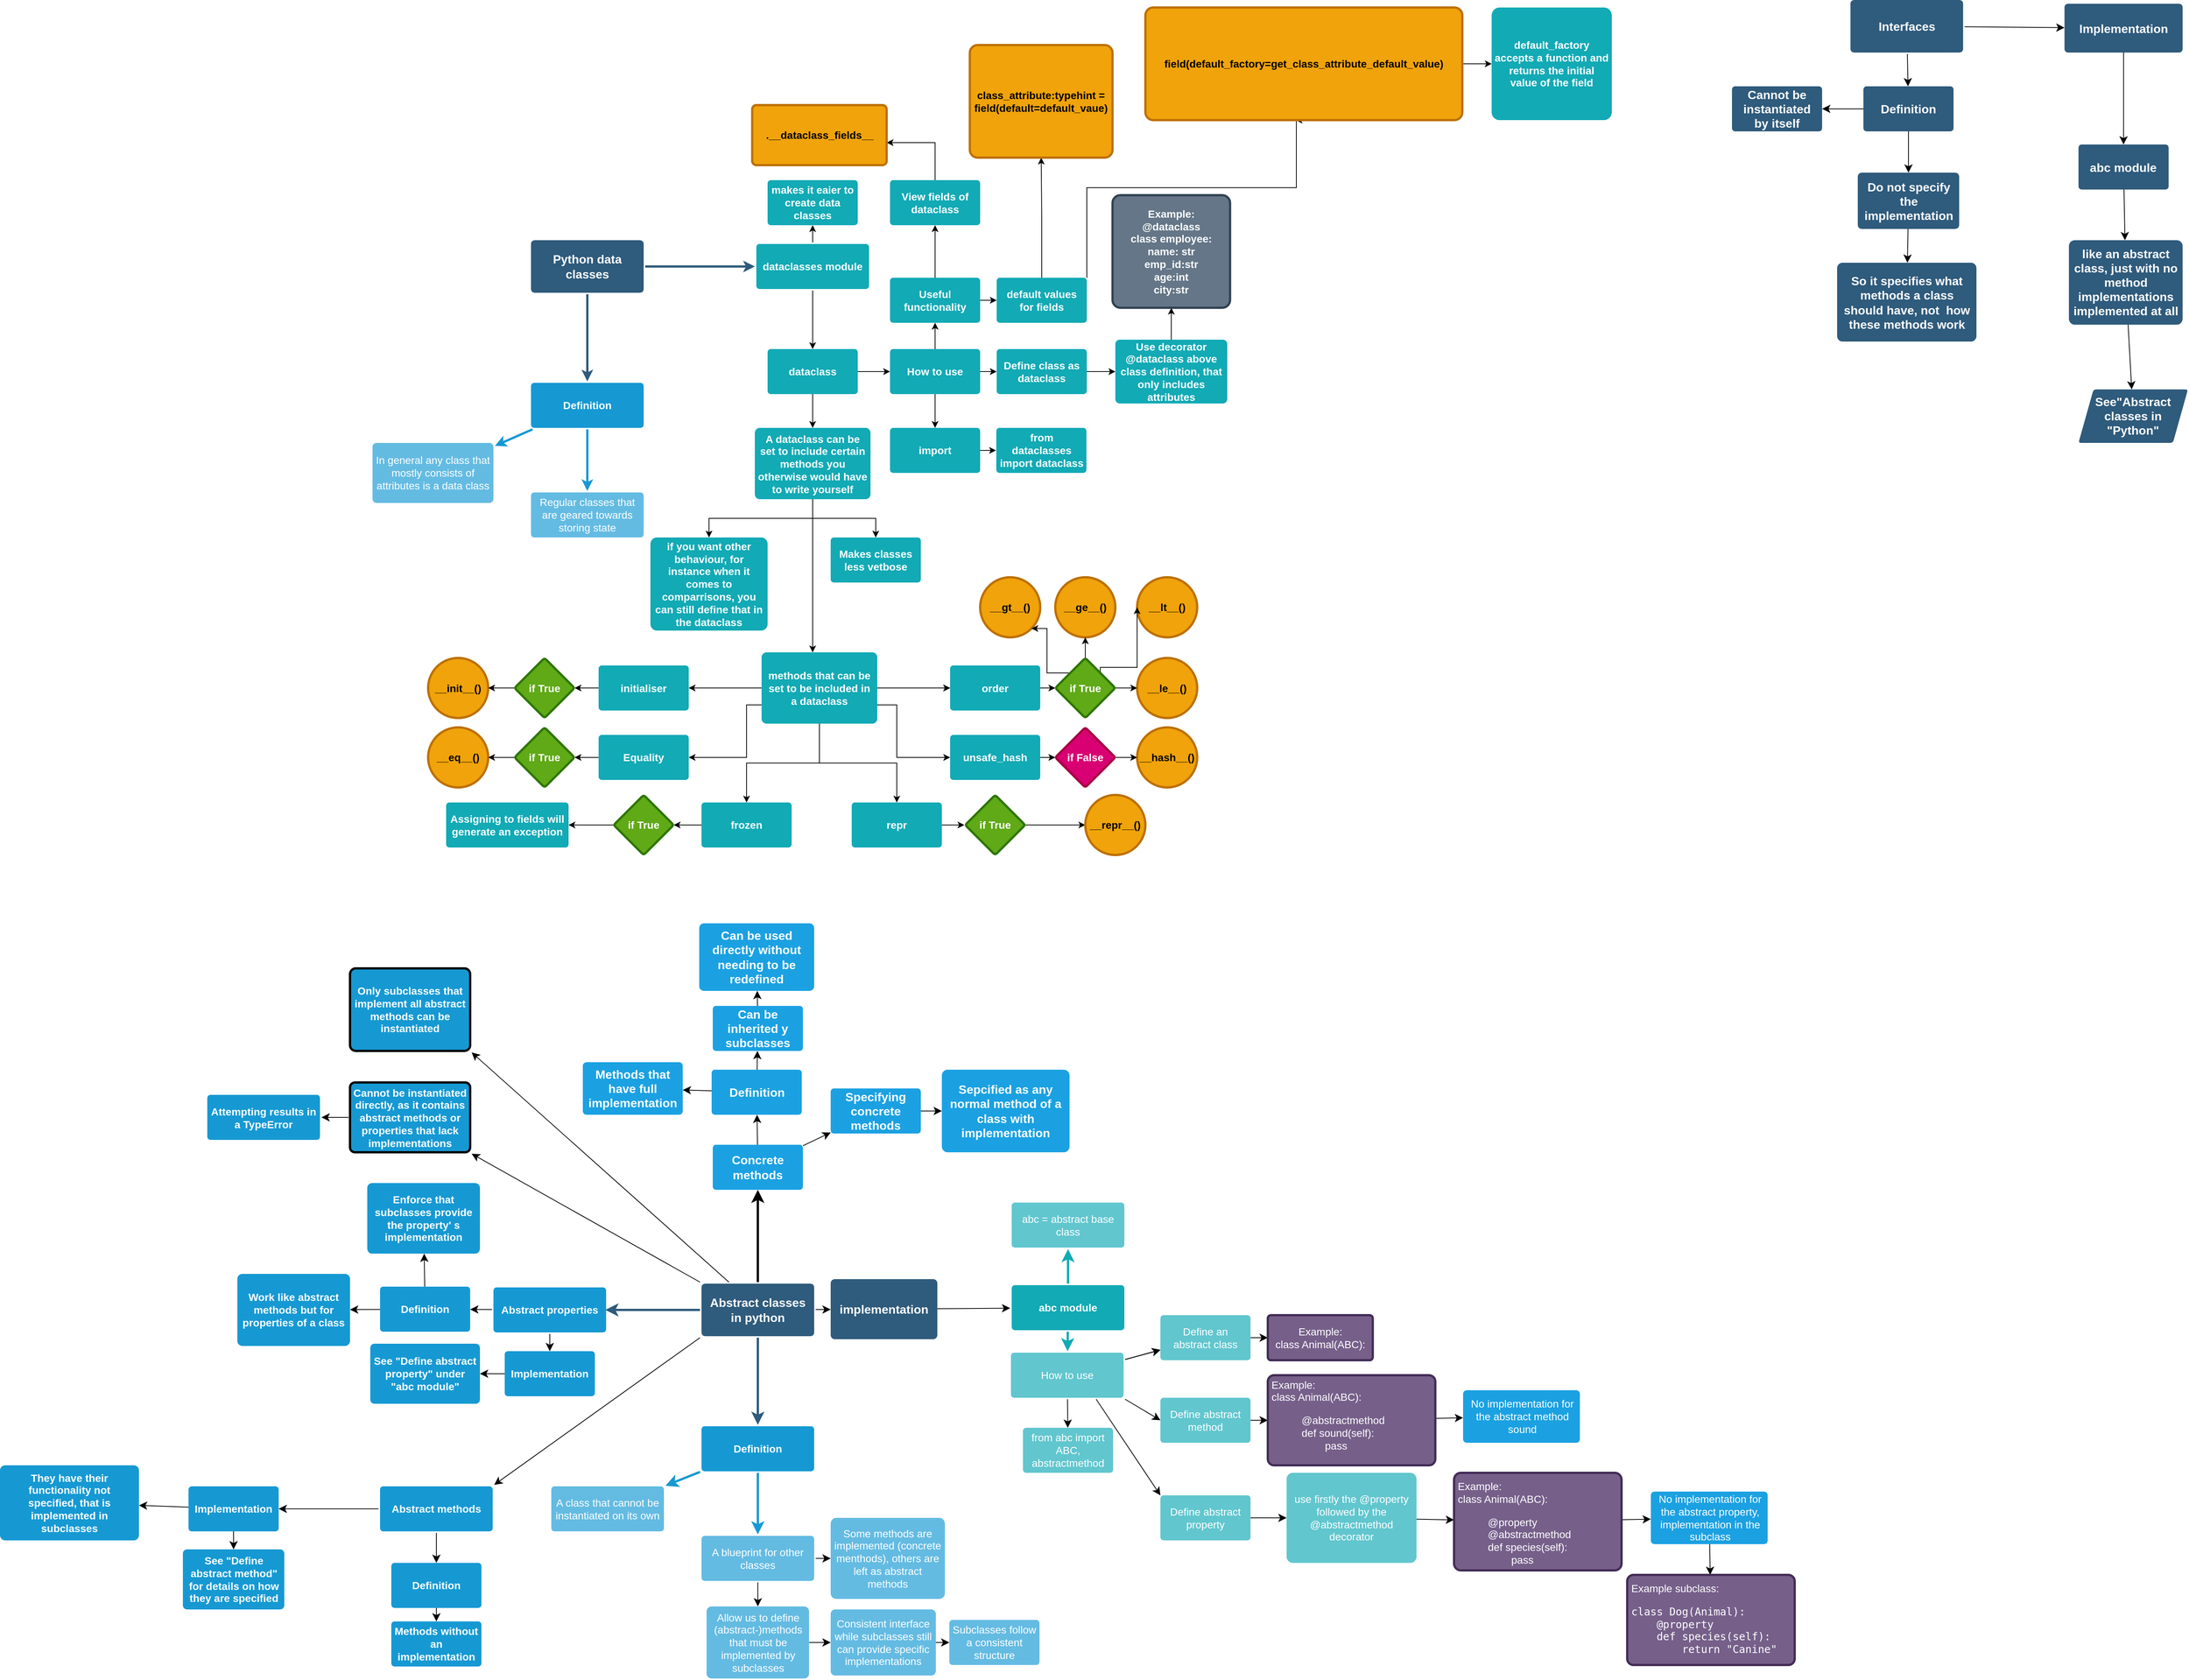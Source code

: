 <mxfile version="26.2.14" pages="2">
  <diagram name="python_concepts" id="e-vIEDqIQNqD7wmHIdOv">
    <mxGraphModel dx="2645" dy="865" grid="1" gridSize="10" guides="1" tooltips="1" connect="1" arrows="1" fold="1" page="1" pageScale="1" pageWidth="827" pageHeight="1169" background="#ffffff" math="0" shadow="0" adaptiveColors="auto">
      <root>
        <mxCell id="0" />
        <mxCell id="1" parent="0" />
        <mxCell id="aQUZklHnLzqX3jnfPUNc-72" value="" style="edgeStyle=none;rounded=0;jumpStyle=none;html=1;shadow=0;labelBackgroundColor=none;startArrow=none;startFill=0;endArrow=classic;endFill=1;jettySize=auto;orthogonalLoop=1;strokeColor=#2F5B7C;strokeWidth=3;fontFamily=Helvetica;fontSize=16;fontColor=#23445D;spacing=5;" parent="1" source="aQUZklHnLzqX3jnfPUNc-75" target="aQUZklHnLzqX3jnfPUNc-97" edge="1">
          <mxGeometry relative="1" as="geometry" />
        </mxCell>
        <mxCell id="aQUZklHnLzqX3jnfPUNc-73" value="" style="edgeStyle=none;rounded=0;jumpStyle=none;html=1;shadow=0;labelBackgroundColor=none;startArrow=none;startFill=0;endArrow=classic;endFill=1;jettySize=auto;orthogonalLoop=1;strokeColor=#2F5B7C;strokeWidth=3;fontFamily=Helvetica;fontSize=16;fontColor=#23445D;spacing=5;" parent="1" source="aQUZklHnLzqX3jnfPUNc-75" target="aQUZklHnLzqX3jnfPUNc-86" edge="1">
          <mxGeometry relative="1" as="geometry" />
        </mxCell>
        <mxCell id="aQUZklHnLzqX3jnfPUNc-75" value="Python data classes" style="rounded=1;whiteSpace=wrap;html=1;shadow=0;labelBackgroundColor=none;strokeColor=none;strokeWidth=3;fillColor=#2F5B7C;fontFamily=Helvetica;fontSize=16;fontColor=#FFFFFF;align=center;fontStyle=1;spacing=5;arcSize=7;perimeterSpacing=2;" parent="1" vertex="1">
          <mxGeometry x="201" y="360" width="150" height="70" as="geometry" />
        </mxCell>
        <mxCell id="aQUZklHnLzqX3jnfPUNc-83" value="" style="edgeStyle=none;rounded=0;jumpStyle=none;html=1;shadow=0;labelBackgroundColor=none;startArrow=none;startFill=0;endArrow=classic;endFill=1;jettySize=auto;orthogonalLoop=1;strokeColor=#1699D3;strokeWidth=3;fontFamily=Helvetica;fontSize=14;fontColor=#FFFFFF;spacing=5;" parent="1" source="aQUZklHnLzqX3jnfPUNc-86" target="aQUZklHnLzqX3jnfPUNc-89" edge="1">
          <mxGeometry relative="1" as="geometry" />
        </mxCell>
        <mxCell id="aQUZklHnLzqX3jnfPUNc-84" value="" style="edgeStyle=none;rounded=0;jumpStyle=none;html=1;shadow=0;labelBackgroundColor=none;startArrow=none;startFill=0;endArrow=classic;endFill=1;jettySize=auto;orthogonalLoop=1;strokeColor=#1699D3;strokeWidth=3;fontFamily=Helvetica;fontSize=14;fontColor=#FFFFFF;spacing=5;" parent="1" source="aQUZklHnLzqX3jnfPUNc-86" target="aQUZklHnLzqX3jnfPUNc-88" edge="1">
          <mxGeometry relative="1" as="geometry" />
        </mxCell>
        <mxCell id="aQUZklHnLzqX3jnfPUNc-86" value="Definition" style="rounded=1;whiteSpace=wrap;html=1;shadow=0;labelBackgroundColor=none;strokeColor=none;strokeWidth=3;fillColor=#1699d3;fontFamily=Helvetica;fontSize=14;fontColor=#FFFFFF;align=center;spacing=5;fontStyle=1;arcSize=7;perimeterSpacing=2;" parent="1" vertex="1">
          <mxGeometry x="201" y="550" width="150" height="60" as="geometry" />
        </mxCell>
        <mxCell id="aQUZklHnLzqX3jnfPUNc-88" value="Regular classes that are geared towards storing state " style="rounded=1;whiteSpace=wrap;html=1;shadow=0;labelBackgroundColor=none;strokeColor=none;strokeWidth=3;fillColor=#64bbe2;fontFamily=Helvetica;fontSize=14;fontColor=#FFFFFF;align=center;spacing=5;arcSize=7;perimeterSpacing=2;" parent="1" vertex="1">
          <mxGeometry x="201" y="696" width="150" height="60" as="geometry" />
        </mxCell>
        <mxCell id="aQUZklHnLzqX3jnfPUNc-89" value="In general any class that mostly consists of attributes is a data class" style="rounded=1;whiteSpace=wrap;html=1;shadow=0;labelBackgroundColor=none;strokeColor=none;strokeWidth=3;fillColor=#64bbe2;fontFamily=Helvetica;fontSize=14;fontColor=#FFFFFF;align=center;spacing=5;arcSize=7;perimeterSpacing=2;" parent="1" vertex="1">
          <mxGeometry x="-10" y="630" width="161" height="80" as="geometry" />
        </mxCell>
        <mxCell id="aQUZklHnLzqX3jnfPUNc-109" value="" style="edgeStyle=orthogonalEdgeStyle;rounded=0;orthogonalLoop=1;jettySize=auto;html=1;" parent="1" source="aQUZklHnLzqX3jnfPUNc-97" target="aQUZklHnLzqX3jnfPUNc-108" edge="1">
          <mxGeometry relative="1" as="geometry" />
        </mxCell>
        <mxCell id="aQUZklHnLzqX3jnfPUNc-117" value="" style="edgeStyle=orthogonalEdgeStyle;rounded=0;orthogonalLoop=1;jettySize=auto;html=1;" parent="1" source="aQUZklHnLzqX3jnfPUNc-97" target="aQUZklHnLzqX3jnfPUNc-116" edge="1">
          <mxGeometry relative="1" as="geometry" />
        </mxCell>
        <mxCell id="aQUZklHnLzqX3jnfPUNc-97" value="dataclasses module" style="rounded=1;whiteSpace=wrap;html=1;shadow=0;labelBackgroundColor=none;strokeColor=none;strokeWidth=3;fillColor=#12aab5;fontFamily=Helvetica;fontSize=14;fontColor=#FFFFFF;align=center;spacing=5;fontStyle=1;arcSize=7;perimeterSpacing=2;" parent="1" vertex="1">
          <mxGeometry x="501" y="365.0" width="150" height="60" as="geometry" />
        </mxCell>
        <mxCell id="aQUZklHnLzqX3jnfPUNc-108" value="makes it eaier to create data classes" style="whiteSpace=wrap;html=1;fontSize=14;fillColor=#12aab5;strokeColor=none;fontColor=#FFFFFF;rounded=1;shadow=0;labelBackgroundColor=none;strokeWidth=3;spacing=5;fontStyle=1;arcSize=7;" parent="1" vertex="1">
          <mxGeometry x="516" y="280.0" width="120" height="60" as="geometry" />
        </mxCell>
        <mxCell id="aQUZklHnLzqX3jnfPUNc-212" style="edgeStyle=orthogonalEdgeStyle;rounded=0;orthogonalLoop=1;jettySize=auto;html=1;exitX=0.5;exitY=1;exitDx=0;exitDy=0;entryX=0.5;entryY=0;entryDx=0;entryDy=0;" parent="1" source="aQUZklHnLzqX3jnfPUNc-116" target="aQUZklHnLzqX3jnfPUNc-122" edge="1">
          <mxGeometry relative="1" as="geometry" />
        </mxCell>
        <mxCell id="aQUZklHnLzqX3jnfPUNc-213" style="edgeStyle=orthogonalEdgeStyle;rounded=0;orthogonalLoop=1;jettySize=auto;html=1;exitX=1;exitY=0.5;exitDx=0;exitDy=0;entryX=0;entryY=0.5;entryDx=0;entryDy=0;" parent="1" source="aQUZklHnLzqX3jnfPUNc-116" target="aQUZklHnLzqX3jnfPUNc-210" edge="1">
          <mxGeometry relative="1" as="geometry" />
        </mxCell>
        <mxCell id="aQUZklHnLzqX3jnfPUNc-116" value="dataclass" style="whiteSpace=wrap;html=1;fontSize=14;fillColor=#12aab5;strokeColor=none;fontColor=#FFFFFF;rounded=1;shadow=0;labelBackgroundColor=none;strokeWidth=3;spacing=5;fontStyle=1;arcSize=7;" parent="1" vertex="1">
          <mxGeometry x="516" y="505.0" width="120" height="60" as="geometry" />
        </mxCell>
        <mxCell id="aQUZklHnLzqX3jnfPUNc-216" style="edgeStyle=orthogonalEdgeStyle;rounded=0;orthogonalLoop=1;jettySize=auto;html=1;exitX=1;exitY=0.5;exitDx=0;exitDy=0;" parent="1" source="aQUZklHnLzqX3jnfPUNc-118" edge="1">
          <mxGeometry relative="1" as="geometry">
            <mxPoint x="820.0" y="640.286" as="targetPoint" />
          </mxGeometry>
        </mxCell>
        <mxCell id="aQUZklHnLzqX3jnfPUNc-118" value="import" style="whiteSpace=wrap;html=1;fontSize=14;fillColor=#12aab5;strokeColor=none;fontColor=#FFFFFF;rounded=1;shadow=0;labelBackgroundColor=none;strokeWidth=3;spacing=5;fontStyle=1;arcSize=7;" parent="1" vertex="1">
          <mxGeometry x="679" y="610.0" width="120" height="60" as="geometry" />
        </mxCell>
        <mxCell id="aQUZklHnLzqX3jnfPUNc-120" value="from dataclasses import dataclass" style="whiteSpace=wrap;html=1;fontSize=14;fillColor=#12aab5;strokeColor=none;fontColor=#FFFFFF;rounded=1;shadow=0;labelBackgroundColor=none;strokeWidth=3;spacing=5;fontStyle=1;arcSize=7;" parent="1" vertex="1">
          <mxGeometry x="820.5" y="610.0" width="120" height="60" as="geometry" />
        </mxCell>
        <mxCell id="aQUZklHnLzqX3jnfPUNc-130" value="" style="edgeStyle=orthogonalEdgeStyle;rounded=0;orthogonalLoop=1;jettySize=auto;html=1;" parent="1" source="aQUZklHnLzqX3jnfPUNc-122" target="aQUZklHnLzqX3jnfPUNc-129" edge="1">
          <mxGeometry relative="1" as="geometry" />
        </mxCell>
        <mxCell id="aQUZklHnLzqX3jnfPUNc-134" value="" style="edgeStyle=orthogonalEdgeStyle;rounded=0;orthogonalLoop=1;jettySize=auto;html=1;" parent="1" source="aQUZklHnLzqX3jnfPUNc-122" target="aQUZklHnLzqX3jnfPUNc-133" edge="1">
          <mxGeometry relative="1" as="geometry">
            <Array as="points">
              <mxPoint x="580" y="948" />
            </Array>
          </mxGeometry>
        </mxCell>
        <mxCell id="aQUZklHnLzqX3jnfPUNc-248" value="" style="edgeStyle=orthogonalEdgeStyle;rounded=0;orthogonalLoop=1;jettySize=auto;html=1;" parent="1" source="aQUZklHnLzqX3jnfPUNc-122" target="aQUZklHnLzqX3jnfPUNc-247" edge="1">
          <mxGeometry relative="1" as="geometry" />
        </mxCell>
        <mxCell id="aQUZklHnLzqX3jnfPUNc-122" value="A dataclass can be set to include certain methods you otherwise would have to write yourself" style="whiteSpace=wrap;html=1;fontSize=14;fillColor=#12aab5;strokeColor=none;fontColor=#FFFFFF;rounded=1;shadow=0;labelBackgroundColor=none;strokeWidth=3;spacing=5;fontStyle=1;arcSize=7;" parent="1" vertex="1">
          <mxGeometry x="499" y="610" width="154" height="95" as="geometry" />
        </mxCell>
        <mxCell id="aQUZklHnLzqX3jnfPUNc-129" value="Makes classes less vetbose" style="whiteSpace=wrap;html=1;fontSize=14;fillColor=#12aab5;strokeColor=none;fontColor=#FFFFFF;rounded=1;shadow=0;labelBackgroundColor=none;strokeWidth=3;spacing=5;fontStyle=1;arcSize=7;" parent="1" vertex="1">
          <mxGeometry x="600" y="756" width="120" height="60" as="geometry" />
        </mxCell>
        <mxCell id="aQUZklHnLzqX3jnfPUNc-149" value="" style="edgeStyle=orthogonalEdgeStyle;rounded=0;orthogonalLoop=1;jettySize=auto;html=1;" parent="1" source="aQUZklHnLzqX3jnfPUNc-133" target="aQUZklHnLzqX3jnfPUNc-148" edge="1">
          <mxGeometry relative="1" as="geometry" />
        </mxCell>
        <mxCell id="aQUZklHnLzqX3jnfPUNc-151" value="" style="edgeStyle=orthogonalEdgeStyle;rounded=0;orthogonalLoop=1;jettySize=auto;html=1;" parent="1" source="aQUZklHnLzqX3jnfPUNc-133" target="aQUZklHnLzqX3jnfPUNc-150" edge="1">
          <mxGeometry relative="1" as="geometry">
            <Array as="points">
              <mxPoint x="488" y="979" />
              <mxPoint x="488" y="1049" />
            </Array>
          </mxGeometry>
        </mxCell>
        <mxCell id="aQUZklHnLzqX3jnfPUNc-153" value="" style="edgeStyle=orthogonalEdgeStyle;rounded=0;orthogonalLoop=1;jettySize=auto;html=1;" parent="1" source="aQUZklHnLzqX3jnfPUNc-133" target="aQUZklHnLzqX3jnfPUNc-152" edge="1">
          <mxGeometry relative="1" as="geometry" />
        </mxCell>
        <mxCell id="aQUZklHnLzqX3jnfPUNc-155" value="" style="edgeStyle=orthogonalEdgeStyle;rounded=0;orthogonalLoop=1;jettySize=auto;html=1;" parent="1" source="aQUZklHnLzqX3jnfPUNc-133" target="aQUZklHnLzqX3jnfPUNc-154" edge="1">
          <mxGeometry relative="1" as="geometry">
            <Array as="points">
              <mxPoint x="688" y="979" />
              <mxPoint x="688" y="1049" />
            </Array>
          </mxGeometry>
        </mxCell>
        <mxCell id="aQUZklHnLzqX3jnfPUNc-157" value="" style="edgeStyle=orthogonalEdgeStyle;rounded=0;orthogonalLoop=1;jettySize=auto;html=1;" parent="1" source="aQUZklHnLzqX3jnfPUNc-133" target="aQUZklHnLzqX3jnfPUNc-156" edge="1">
          <mxGeometry relative="1" as="geometry" />
        </mxCell>
        <mxCell id="aQUZklHnLzqX3jnfPUNc-162" value="" style="edgeStyle=orthogonalEdgeStyle;rounded=0;orthogonalLoop=1;jettySize=auto;html=1;" parent="1" source="aQUZklHnLzqX3jnfPUNc-133" target="aQUZklHnLzqX3jnfPUNc-152" edge="1">
          <mxGeometry relative="1" as="geometry" />
        </mxCell>
        <mxCell id="aQUZklHnLzqX3jnfPUNc-166" value="" style="edgeStyle=orthogonalEdgeStyle;rounded=0;orthogonalLoop=1;jettySize=auto;html=1;" parent="1" source="aQUZklHnLzqX3jnfPUNc-133" target="aQUZklHnLzqX3jnfPUNc-165" edge="1">
          <mxGeometry relative="1" as="geometry" />
        </mxCell>
        <mxCell id="aQUZklHnLzqX3jnfPUNc-133" value="methods that can be set to be included in a dataclass" style="whiteSpace=wrap;html=1;fontSize=14;fillColor=#12aab5;strokeColor=none;fontColor=#FFFFFF;rounded=1;shadow=0;labelBackgroundColor=none;strokeWidth=3;spacing=5;fontStyle=1;arcSize=7;" parent="1" vertex="1">
          <mxGeometry x="508" y="909" width="154" height="95" as="geometry" />
        </mxCell>
        <mxCell id="aQUZklHnLzqX3jnfPUNc-195" style="edgeStyle=orthogonalEdgeStyle;rounded=0;orthogonalLoop=1;jettySize=auto;html=1;exitX=0;exitY=0.5;exitDx=0;exitDy=0;" parent="1" source="aQUZklHnLzqX3jnfPUNc-148" target="aQUZklHnLzqX3jnfPUNc-194" edge="1">
          <mxGeometry relative="1" as="geometry" />
        </mxCell>
        <mxCell id="aQUZklHnLzqX3jnfPUNc-148" value="initialiser" style="whiteSpace=wrap;html=1;fontSize=14;fillColor=#12aab5;strokeColor=none;fontColor=#FFFFFF;rounded=1;shadow=0;labelBackgroundColor=none;strokeWidth=3;spacing=5;fontStyle=1;arcSize=7;" parent="1" vertex="1">
          <mxGeometry x="291" y="926.5" width="120" height="60" as="geometry" />
        </mxCell>
        <mxCell id="aQUZklHnLzqX3jnfPUNc-198" style="edgeStyle=orthogonalEdgeStyle;rounded=0;orthogonalLoop=1;jettySize=auto;html=1;exitX=0;exitY=0.5;exitDx=0;exitDy=0;" parent="1" source="aQUZklHnLzqX3jnfPUNc-150" target="aQUZklHnLzqX3jnfPUNc-197" edge="1">
          <mxGeometry relative="1" as="geometry" />
        </mxCell>
        <mxCell id="aQUZklHnLzqX3jnfPUNc-150" value="Equality" style="whiteSpace=wrap;html=1;fontSize=14;fillColor=#12aab5;strokeColor=none;fontColor=#FFFFFF;rounded=1;shadow=0;labelBackgroundColor=none;strokeWidth=3;spacing=5;fontStyle=1;arcSize=7;" parent="1" vertex="1">
          <mxGeometry x="291" y="1019" width="120" height="60" as="geometry" />
        </mxCell>
        <mxCell id="aQUZklHnLzqX3jnfPUNc-189" style="edgeStyle=orthogonalEdgeStyle;rounded=0;orthogonalLoop=1;jettySize=auto;html=1;exitX=1;exitY=0.5;exitDx=0;exitDy=0;entryX=0;entryY=0.5;entryDx=0;entryDy=0;" parent="1" source="aQUZklHnLzqX3jnfPUNc-152" target="aQUZklHnLzqX3jnfPUNc-187" edge="1">
          <mxGeometry relative="1" as="geometry" />
        </mxCell>
        <mxCell id="aQUZklHnLzqX3jnfPUNc-152" value="order" style="whiteSpace=wrap;html=1;fontSize=14;fillColor=#12aab5;strokeColor=none;fontColor=#FFFFFF;rounded=1;shadow=0;labelBackgroundColor=none;strokeWidth=3;spacing=5;fontStyle=1;arcSize=7;" parent="1" vertex="1">
          <mxGeometry x="759" y="926.5" width="120" height="60" as="geometry" />
        </mxCell>
        <mxCell id="aQUZklHnLzqX3jnfPUNc-185" value="" style="edgeStyle=orthogonalEdgeStyle;rounded=0;orthogonalLoop=1;jettySize=auto;html=1;" parent="1" source="aQUZklHnLzqX3jnfPUNc-154" target="aQUZklHnLzqX3jnfPUNc-184" edge="1">
          <mxGeometry relative="1" as="geometry" />
        </mxCell>
        <mxCell id="aQUZklHnLzqX3jnfPUNc-154" value="unsafe_hash" style="whiteSpace=wrap;html=1;fontSize=14;fillColor=#12aab5;strokeColor=none;fontColor=#FFFFFF;rounded=1;shadow=0;labelBackgroundColor=none;strokeWidth=3;spacing=5;fontStyle=1;arcSize=7;" parent="1" vertex="1">
          <mxGeometry x="759" y="1019" width="120" height="60" as="geometry" />
        </mxCell>
        <mxCell id="aQUZklHnLzqX3jnfPUNc-201" style="edgeStyle=orthogonalEdgeStyle;rounded=0;orthogonalLoop=1;jettySize=auto;html=1;exitX=0;exitY=0.5;exitDx=0;exitDy=0;entryX=1;entryY=0.5;entryDx=0;entryDy=0;" parent="1" source="aQUZklHnLzqX3jnfPUNc-156" target="aQUZklHnLzqX3jnfPUNc-200" edge="1">
          <mxGeometry relative="1" as="geometry" />
        </mxCell>
        <mxCell id="aQUZklHnLzqX3jnfPUNc-156" value="frozen" style="whiteSpace=wrap;html=1;fontSize=14;fillColor=#12aab5;strokeColor=none;fontColor=#FFFFFF;rounded=1;shadow=0;labelBackgroundColor=none;strokeWidth=3;spacing=5;fontStyle=1;arcSize=7;" parent="1" vertex="1">
          <mxGeometry x="428" y="1109" width="120" height="60" as="geometry" />
        </mxCell>
        <mxCell id="aQUZklHnLzqX3jnfPUNc-160" value="__init__()" style="ellipse;whiteSpace=wrap;html=1;fontSize=14;fillColor=#f0a30a;strokeColor=#BD7000;fontColor=#000000;rounded=1;shadow=0;labelBackgroundColor=none;strokeWidth=3;spacing=5;fontStyle=1;arcSize=7;" parent="1" vertex="1">
          <mxGeometry x="64" y="916.5" width="80" height="80" as="geometry" />
        </mxCell>
        <mxCell id="aQUZklHnLzqX3jnfPUNc-207" style="edgeStyle=orthogonalEdgeStyle;rounded=0;orthogonalLoop=1;jettySize=auto;html=1;exitX=1;exitY=0.5;exitDx=0;exitDy=0;" parent="1" source="aQUZklHnLzqX3jnfPUNc-165" edge="1">
          <mxGeometry relative="1" as="geometry">
            <mxPoint x="778" y="1139.19" as="targetPoint" />
          </mxGeometry>
        </mxCell>
        <mxCell id="aQUZklHnLzqX3jnfPUNc-165" value="repr" style="whiteSpace=wrap;html=1;fontSize=14;fillColor=#12aab5;strokeColor=none;fontColor=#FFFFFF;rounded=1;shadow=0;labelBackgroundColor=none;strokeWidth=3;spacing=5;fontStyle=1;arcSize=7;" parent="1" vertex="1">
          <mxGeometry x="628" y="1109" width="120" height="60" as="geometry" />
        </mxCell>
        <mxCell id="aQUZklHnLzqX3jnfPUNc-167" value="__eq__()" style="ellipse;whiteSpace=wrap;html=1;fontSize=14;fillColor=#f0a30a;strokeColor=#BD7000;fontColor=#000000;rounded=1;shadow=0;labelBackgroundColor=none;strokeWidth=3;spacing=5;fontStyle=1;arcSize=7;" parent="1" vertex="1">
          <mxGeometry x="64" y="1009" width="80" height="80" as="geometry" />
        </mxCell>
        <mxCell id="aQUZklHnLzqX3jnfPUNc-169" value="__lt__()" style="ellipse;whiteSpace=wrap;html=1;fontSize=14;fillColor=#f0a30a;strokeColor=#BD7000;fontColor=#000000;rounded=1;shadow=0;labelBackgroundColor=none;strokeWidth=3;spacing=5;fontStyle=1;arcSize=7;" parent="1" vertex="1">
          <mxGeometry x="1008" y="809" width="80" height="80" as="geometry" />
        </mxCell>
        <mxCell id="aQUZklHnLzqX3jnfPUNc-171" value="__le__()" style="ellipse;whiteSpace=wrap;html=1;fontSize=14;fillColor=#f0a30a;strokeColor=#BD7000;fontColor=#000000;rounded=1;shadow=0;labelBackgroundColor=none;strokeWidth=3;spacing=5;fontStyle=1;arcSize=7;" parent="1" vertex="1">
          <mxGeometry x="1008" y="916.5" width="80" height="80" as="geometry" />
        </mxCell>
        <mxCell id="aQUZklHnLzqX3jnfPUNc-173" value="__gt__()" style="ellipse;whiteSpace=wrap;html=1;fontSize=14;fillColor=#f0a30a;strokeColor=#BD7000;fontColor=#000000;rounded=1;shadow=0;labelBackgroundColor=none;strokeWidth=3;spacing=5;fontStyle=1;arcSize=7;" parent="1" vertex="1">
          <mxGeometry x="799" y="809" width="80" height="80" as="geometry" />
        </mxCell>
        <mxCell id="aQUZklHnLzqX3jnfPUNc-176" value="__ge__()" style="ellipse;whiteSpace=wrap;html=1;fontSize=14;fillColor=#f0a30a;strokeColor=#BD7000;fontColor=#000000;rounded=1;shadow=0;labelBackgroundColor=none;strokeWidth=3;spacing=5;fontStyle=1;arcSize=7;" parent="1" vertex="1">
          <mxGeometry x="899" y="809" width="80" height="80" as="geometry" />
        </mxCell>
        <mxCell id="aQUZklHnLzqX3jnfPUNc-178" value="__hash__()" style="ellipse;whiteSpace=wrap;html=1;fontSize=14;fillColor=#f0a30a;strokeColor=#BD7000;fontColor=#000000;rounded=1;shadow=0;labelBackgroundColor=none;strokeWidth=3;spacing=5;fontStyle=1;arcSize=7;" parent="1" vertex="1">
          <mxGeometry x="1008" y="1009" width="80" height="80" as="geometry" />
        </mxCell>
        <mxCell id="aQUZklHnLzqX3jnfPUNc-186" style="edgeStyle=orthogonalEdgeStyle;rounded=0;orthogonalLoop=1;jettySize=auto;html=1;exitX=1;exitY=0.5;exitDx=0;exitDy=0;entryX=0;entryY=0.5;entryDx=0;entryDy=0;" parent="1" source="aQUZklHnLzqX3jnfPUNc-184" target="aQUZklHnLzqX3jnfPUNc-178" edge="1">
          <mxGeometry relative="1" as="geometry" />
        </mxCell>
        <mxCell id="aQUZklHnLzqX3jnfPUNc-184" value="if False" style="rhombus;whiteSpace=wrap;html=1;fontSize=14;fillColor=#d80073;strokeColor=#A50040;fontColor=#ffffff;rounded=1;shadow=0;labelBackgroundColor=none;strokeWidth=3;spacing=5;fontStyle=1;arcSize=7;" parent="1" vertex="1">
          <mxGeometry x="899" y="1009" width="80" height="80" as="geometry" />
        </mxCell>
        <mxCell id="aQUZklHnLzqX3jnfPUNc-190" style="edgeStyle=orthogonalEdgeStyle;rounded=0;orthogonalLoop=1;jettySize=auto;html=1;exitX=1;exitY=0.5;exitDx=0;exitDy=0;entryX=0;entryY=0.5;entryDx=0;entryDy=0;" parent="1" source="aQUZklHnLzqX3jnfPUNc-187" target="aQUZklHnLzqX3jnfPUNc-171" edge="1">
          <mxGeometry relative="1" as="geometry" />
        </mxCell>
        <mxCell id="aQUZklHnLzqX3jnfPUNc-191" style="edgeStyle=orthogonalEdgeStyle;rounded=0;orthogonalLoop=1;jettySize=auto;html=1;exitX=1;exitY=0;exitDx=0;exitDy=0;" parent="1" source="aQUZklHnLzqX3jnfPUNc-187" target="aQUZklHnLzqX3jnfPUNc-169" edge="1">
          <mxGeometry relative="1" as="geometry">
            <Array as="points">
              <mxPoint x="959" y="929" />
              <mxPoint x="1008" y="929" />
            </Array>
          </mxGeometry>
        </mxCell>
        <mxCell id="aQUZklHnLzqX3jnfPUNc-192" style="edgeStyle=orthogonalEdgeStyle;rounded=0;orthogonalLoop=1;jettySize=auto;html=1;exitX=0.5;exitY=0;exitDx=0;exitDy=0;entryX=0.5;entryY=1;entryDx=0;entryDy=0;" parent="1" source="aQUZklHnLzqX3jnfPUNc-187" target="aQUZklHnLzqX3jnfPUNc-176" edge="1">
          <mxGeometry relative="1" as="geometry" />
        </mxCell>
        <mxCell id="aQUZklHnLzqX3jnfPUNc-193" style="edgeStyle=orthogonalEdgeStyle;rounded=0;orthogonalLoop=1;jettySize=auto;html=1;exitX=0;exitY=0;exitDx=0;exitDy=0;entryX=1;entryY=1;entryDx=0;entryDy=0;" parent="1" source="aQUZklHnLzqX3jnfPUNc-187" target="aQUZklHnLzqX3jnfPUNc-173" edge="1">
          <mxGeometry relative="1" as="geometry">
            <Array as="points">
              <mxPoint x="888" y="937" />
              <mxPoint x="888" y="877" />
            </Array>
          </mxGeometry>
        </mxCell>
        <mxCell id="aQUZklHnLzqX3jnfPUNc-187" value="if True" style="rhombus;whiteSpace=wrap;html=1;fontSize=14;fillColor=#60a917;strokeColor=#2D7600;fontColor=#ffffff;rounded=1;shadow=0;labelBackgroundColor=none;strokeWidth=3;spacing=5;fontStyle=1;arcSize=7;" parent="1" vertex="1">
          <mxGeometry x="899" y="916.5" width="80" height="80" as="geometry" />
        </mxCell>
        <mxCell id="aQUZklHnLzqX3jnfPUNc-196" style="edgeStyle=orthogonalEdgeStyle;rounded=0;orthogonalLoop=1;jettySize=auto;html=1;exitX=0;exitY=0.5;exitDx=0;exitDy=0;entryX=1;entryY=0.5;entryDx=0;entryDy=0;" parent="1" source="aQUZklHnLzqX3jnfPUNc-194" target="aQUZklHnLzqX3jnfPUNc-160" edge="1">
          <mxGeometry relative="1" as="geometry" />
        </mxCell>
        <mxCell id="aQUZklHnLzqX3jnfPUNc-194" value="if True" style="rhombus;whiteSpace=wrap;html=1;fontSize=14;fillColor=#60a917;strokeColor=#2D7600;fontColor=#ffffff;rounded=1;shadow=0;labelBackgroundColor=none;strokeWidth=3;spacing=5;fontStyle=1;arcSize=7;" parent="1" vertex="1">
          <mxGeometry x="179" y="916.5" width="80" height="80" as="geometry" />
        </mxCell>
        <mxCell id="aQUZklHnLzqX3jnfPUNc-199" style="edgeStyle=orthogonalEdgeStyle;rounded=0;orthogonalLoop=1;jettySize=auto;html=1;exitX=0;exitY=0.5;exitDx=0;exitDy=0;entryX=1;entryY=0.5;entryDx=0;entryDy=0;" parent="1" source="aQUZklHnLzqX3jnfPUNc-197" target="aQUZklHnLzqX3jnfPUNc-167" edge="1">
          <mxGeometry relative="1" as="geometry" />
        </mxCell>
        <mxCell id="aQUZklHnLzqX3jnfPUNc-197" value="if True" style="rhombus;whiteSpace=wrap;html=1;fontSize=14;fillColor=#60a917;strokeColor=#2D7600;fontColor=#ffffff;rounded=1;shadow=0;labelBackgroundColor=none;strokeWidth=3;spacing=5;fontStyle=1;arcSize=7;" parent="1" vertex="1">
          <mxGeometry x="179" y="1009" width="80" height="80" as="geometry" />
        </mxCell>
        <mxCell id="aQUZklHnLzqX3jnfPUNc-203" value="" style="edgeStyle=orthogonalEdgeStyle;rounded=0;orthogonalLoop=1;jettySize=auto;html=1;" parent="1" source="aQUZklHnLzqX3jnfPUNc-200" target="aQUZklHnLzqX3jnfPUNc-202" edge="1">
          <mxGeometry relative="1" as="geometry" />
        </mxCell>
        <mxCell id="aQUZklHnLzqX3jnfPUNc-200" value="if True" style="rhombus;whiteSpace=wrap;html=1;fontSize=14;fillColor=#60a917;strokeColor=#2D7600;fontColor=#ffffff;rounded=1;shadow=0;labelBackgroundColor=none;strokeWidth=3;spacing=5;fontStyle=1;arcSize=7;" parent="1" vertex="1">
          <mxGeometry x="311" y="1099" width="80" height="80" as="geometry" />
        </mxCell>
        <mxCell id="aQUZklHnLzqX3jnfPUNc-202" value="Assigning to fields will generate an exception" style="whiteSpace=wrap;html=1;fontSize=14;fillColor=#12aab5;strokeColor=none;fontColor=#FFFFFF;rounded=1;shadow=0;labelBackgroundColor=none;strokeWidth=3;spacing=5;fontStyle=1;arcSize=7;" parent="1" vertex="1">
          <mxGeometry x="88" y="1109" width="163" height="60" as="geometry" />
        </mxCell>
        <mxCell id="aQUZklHnLzqX3jnfPUNc-209" value="" style="edgeStyle=orthogonalEdgeStyle;rounded=0;orthogonalLoop=1;jettySize=auto;html=1;" parent="1" source="aQUZklHnLzqX3jnfPUNc-204" target="aQUZklHnLzqX3jnfPUNc-208" edge="1">
          <mxGeometry relative="1" as="geometry" />
        </mxCell>
        <mxCell id="aQUZklHnLzqX3jnfPUNc-204" value="if True" style="rhombus;whiteSpace=wrap;html=1;fontSize=14;fillColor=#60a917;strokeColor=#2D7600;fontColor=#ffffff;rounded=1;shadow=0;labelBackgroundColor=none;strokeWidth=3;spacing=5;fontStyle=1;arcSize=7;" parent="1" vertex="1">
          <mxGeometry x="779" y="1099" width="80" height="80" as="geometry" />
        </mxCell>
        <mxCell id="aQUZklHnLzqX3jnfPUNc-208" value="__repr__()" style="ellipse;whiteSpace=wrap;html=1;fontSize=14;fillColor=#f0a30a;strokeColor=#BD7000;fontColor=#000000;rounded=1;shadow=0;labelBackgroundColor=none;strokeWidth=3;spacing=5;fontStyle=1;arcSize=7;" parent="1" vertex="1">
          <mxGeometry x="939" y="1099" width="80" height="80" as="geometry" />
        </mxCell>
        <mxCell id="aQUZklHnLzqX3jnfPUNc-215" style="edgeStyle=orthogonalEdgeStyle;rounded=0;orthogonalLoop=1;jettySize=auto;html=1;exitX=0.5;exitY=1;exitDx=0;exitDy=0;entryX=0.5;entryY=0;entryDx=0;entryDy=0;" parent="1" source="aQUZklHnLzqX3jnfPUNc-210" target="aQUZklHnLzqX3jnfPUNc-118" edge="1">
          <mxGeometry relative="1" as="geometry" />
        </mxCell>
        <mxCell id="aQUZklHnLzqX3jnfPUNc-218" value="" style="edgeStyle=orthogonalEdgeStyle;rounded=0;orthogonalLoop=1;jettySize=auto;html=1;" parent="1" source="aQUZklHnLzqX3jnfPUNc-210" target="aQUZklHnLzqX3jnfPUNc-217" edge="1">
          <mxGeometry relative="1" as="geometry" />
        </mxCell>
        <mxCell id="aQUZklHnLzqX3jnfPUNc-227" style="edgeStyle=orthogonalEdgeStyle;rounded=0;orthogonalLoop=1;jettySize=auto;html=1;exitX=0.5;exitY=0;exitDx=0;exitDy=0;entryX=0.5;entryY=1;entryDx=0;entryDy=0;" parent="1" source="aQUZklHnLzqX3jnfPUNc-210" target="aQUZklHnLzqX3jnfPUNc-226" edge="1">
          <mxGeometry relative="1" as="geometry" />
        </mxCell>
        <mxCell id="aQUZklHnLzqX3jnfPUNc-210" value="How to use" style="whiteSpace=wrap;html=1;fontSize=14;fillColor=#12aab5;strokeColor=none;fontColor=#FFFFFF;rounded=1;shadow=0;labelBackgroundColor=none;strokeWidth=3;spacing=5;fontStyle=1;arcSize=7;" parent="1" vertex="1">
          <mxGeometry x="679" y="505.0" width="120" height="60" as="geometry" />
        </mxCell>
        <mxCell id="aQUZklHnLzqX3jnfPUNc-222" value="" style="edgeStyle=orthogonalEdgeStyle;rounded=0;orthogonalLoop=1;jettySize=auto;html=1;" parent="1" source="aQUZklHnLzqX3jnfPUNc-217" target="aQUZklHnLzqX3jnfPUNc-221" edge="1">
          <mxGeometry relative="1" as="geometry" />
        </mxCell>
        <mxCell id="aQUZklHnLzqX3jnfPUNc-217" value="Define class as dataclass" style="whiteSpace=wrap;html=1;fontSize=14;fillColor=#12aab5;strokeColor=none;fontColor=#FFFFFF;rounded=1;shadow=0;labelBackgroundColor=none;strokeWidth=3;spacing=5;fontStyle=1;arcSize=7;" parent="1" vertex="1">
          <mxGeometry x="821" y="505.0" width="120" height="60" as="geometry" />
        </mxCell>
        <mxCell id="aQUZklHnLzqX3jnfPUNc-224" value="" style="edgeStyle=orthogonalEdgeStyle;rounded=0;orthogonalLoop=1;jettySize=auto;html=1;" parent="1" source="aQUZklHnLzqX3jnfPUNc-221" target="aQUZklHnLzqX3jnfPUNc-223" edge="1">
          <mxGeometry relative="1" as="geometry" />
        </mxCell>
        <mxCell id="aQUZklHnLzqX3jnfPUNc-221" value="Use decorator @dataclass above class definition, that only includes attributes" style="whiteSpace=wrap;html=1;fontSize=14;fillColor=#12aab5;strokeColor=none;fontColor=#FFFFFF;rounded=1;shadow=0;labelBackgroundColor=none;strokeWidth=3;spacing=5;fontStyle=1;arcSize=7;" parent="1" vertex="1">
          <mxGeometry x="979" y="492.5" width="149" height="85" as="geometry" />
        </mxCell>
        <mxCell id="aQUZklHnLzqX3jnfPUNc-223" value="Example:&lt;br&gt;@dataclass&lt;br&gt;class employee:&lt;br&gt;name: str&lt;br&gt;emp_id:str&lt;br&gt;age:int&lt;br&gt;city:str" style="whiteSpace=wrap;html=1;fontSize=14;fillColor=#647687;strokeColor=#314354;fontColor=#ffffff;rounded=1;shadow=0;labelBackgroundColor=none;strokeWidth=3;spacing=5;fontStyle=1;arcSize=7;" parent="1" vertex="1">
          <mxGeometry x="975.25" y="300" width="156.5" height="150" as="geometry" />
        </mxCell>
        <mxCell id="aQUZklHnLzqX3jnfPUNc-229" value="" style="edgeStyle=orthogonalEdgeStyle;rounded=0;orthogonalLoop=1;jettySize=auto;html=1;" parent="1" source="aQUZklHnLzqX3jnfPUNc-226" target="aQUZklHnLzqX3jnfPUNc-228" edge="1">
          <mxGeometry relative="1" as="geometry" />
        </mxCell>
        <mxCell id="aQUZklHnLzqX3jnfPUNc-237" value="" style="edgeStyle=orthogonalEdgeStyle;rounded=0;orthogonalLoop=1;jettySize=auto;html=1;" parent="1" source="aQUZklHnLzqX3jnfPUNc-226" target="aQUZklHnLzqX3jnfPUNc-236" edge="1">
          <mxGeometry relative="1" as="geometry" />
        </mxCell>
        <mxCell id="aQUZklHnLzqX3jnfPUNc-226" value="Useful functionality" style="whiteSpace=wrap;html=1;fontSize=14;fillColor=#12aab5;strokeColor=none;fontColor=#FFFFFF;rounded=1;shadow=0;labelBackgroundColor=none;strokeWidth=3;spacing=5;fontStyle=1;arcSize=7;" parent="1" vertex="1">
          <mxGeometry x="679" y="410.0" width="120" height="60" as="geometry" />
        </mxCell>
        <mxCell id="aQUZklHnLzqX3jnfPUNc-235" value="" style="edgeStyle=orthogonalEdgeStyle;rounded=0;orthogonalLoop=1;jettySize=auto;html=1;" parent="1" source="aQUZklHnLzqX3jnfPUNc-228" target="aQUZklHnLzqX3jnfPUNc-234" edge="1">
          <mxGeometry relative="1" as="geometry">
            <Array as="points">
              <mxPoint x="739" y="230" />
            </Array>
          </mxGeometry>
        </mxCell>
        <mxCell id="aQUZklHnLzqX3jnfPUNc-228" value="View fields of dataclass" style="whiteSpace=wrap;html=1;fontSize=14;fillColor=#12aab5;strokeColor=none;fontColor=#FFFFFF;rounded=1;shadow=0;labelBackgroundColor=none;strokeWidth=3;spacing=5;fontStyle=1;arcSize=7;" parent="1" vertex="1">
          <mxGeometry x="679" y="280.0" width="120" height="60" as="geometry" />
        </mxCell>
        <mxCell id="aQUZklHnLzqX3jnfPUNc-234" value=".__dataclass_fields__" style="whiteSpace=wrap;html=1;fontSize=14;fillColor=#f0a30a;strokeColor=#BD7000;fontColor=#000000;rounded=1;shadow=0;labelBackgroundColor=none;strokeWidth=3;spacing=5;fontStyle=1;arcSize=7;" parent="1" vertex="1">
          <mxGeometry x="495.5" y="180" width="179" height="80" as="geometry" />
        </mxCell>
        <mxCell id="aQUZklHnLzqX3jnfPUNc-241" value="" style="edgeStyle=orthogonalEdgeStyle;rounded=0;orthogonalLoop=1;jettySize=auto;html=1;" parent="1" source="aQUZklHnLzqX3jnfPUNc-236" target="aQUZklHnLzqX3jnfPUNc-240" edge="1">
          <mxGeometry relative="1" as="geometry" />
        </mxCell>
        <mxCell id="aQUZklHnLzqX3jnfPUNc-244" style="edgeStyle=orthogonalEdgeStyle;rounded=0;orthogonalLoop=1;jettySize=auto;html=1;exitX=1;exitY=0;exitDx=0;exitDy=0;entryX=0.5;entryY=1;entryDx=0;entryDy=0;" parent="1" source="aQUZklHnLzqX3jnfPUNc-236" edge="1">
          <mxGeometry relative="1" as="geometry">
            <mxPoint x="1219.0" y="200.0" as="targetPoint" />
            <Array as="points">
              <mxPoint x="941" y="290" />
              <mxPoint x="1220" y="290" />
              <mxPoint x="1220" y="200" />
            </Array>
          </mxGeometry>
        </mxCell>
        <mxCell id="aQUZklHnLzqX3jnfPUNc-236" value="default values for fields" style="whiteSpace=wrap;html=1;fontSize=14;fillColor=#12aab5;strokeColor=none;fontColor=#FFFFFF;rounded=1;shadow=0;labelBackgroundColor=none;strokeWidth=3;spacing=5;fontStyle=1;arcSize=7;" parent="1" vertex="1">
          <mxGeometry x="821" y="410.0" width="120" height="60" as="geometry" />
        </mxCell>
        <mxCell id="aQUZklHnLzqX3jnfPUNc-240" value="class_attribute:typehint = field(default=default_vaue)" style="whiteSpace=wrap;html=1;fontSize=14;fillColor=#f0a30a;strokeColor=#BD7000;fontColor=#000000;rounded=1;shadow=0;labelBackgroundColor=none;strokeWidth=3;spacing=5;fontStyle=1;arcSize=7;" parent="1" vertex="1">
          <mxGeometry x="785.25" y="100" width="190" height="150" as="geometry" />
        </mxCell>
        <mxCell id="aQUZklHnLzqX3jnfPUNc-246" value="" style="edgeStyle=orthogonalEdgeStyle;rounded=0;orthogonalLoop=1;jettySize=auto;html=1;" parent="1" edge="1">
          <mxGeometry relative="1" as="geometry">
            <mxPoint x="1430.0" y="125.0" as="sourcePoint" />
            <mxPoint x="1480" y="125.0" as="targetPoint" />
          </mxGeometry>
        </mxCell>
        <mxCell id="aQUZklHnLzqX3jnfPUNc-243" value="field(default_factory=get_class_attribute_default_value)" style="whiteSpace=wrap;html=1;fontSize=14;fillColor=#f0a30a;strokeColor=#BD7000;fontColor=#000000;rounded=1;shadow=0;labelBackgroundColor=none;strokeWidth=3;spacing=5;fontStyle=1;arcSize=7;" parent="1" vertex="1">
          <mxGeometry x="1019" y="50" width="422" height="150" as="geometry" />
        </mxCell>
        <mxCell id="aQUZklHnLzqX3jnfPUNc-245" value="default_factory accepts a function and returns the initial value of the field" style="whiteSpace=wrap;html=1;fontSize=14;fillColor=#12aab5;strokeColor=none;fontColor=#FFFFFF;rounded=1;shadow=0;labelBackgroundColor=none;strokeWidth=3;spacing=5;fontStyle=1;arcSize=7;" parent="1" vertex="1">
          <mxGeometry x="1480" y="50" width="160" height="150" as="geometry" />
        </mxCell>
        <mxCell id="aQUZklHnLzqX3jnfPUNc-247" value="if you want other behaviour, for instance when it comes to comparrisons, you can still define that in the dataclass" style="whiteSpace=wrap;html=1;fontSize=14;fillColor=#12aab5;strokeColor=none;fontColor=#FFFFFF;rounded=1;shadow=0;labelBackgroundColor=none;strokeWidth=3;spacing=5;fontStyle=1;arcSize=7;" parent="1" vertex="1">
          <mxGeometry x="360" y="756" width="156" height="124" as="geometry" />
        </mxCell>
        <mxCell id="w7BlGi_HiVsBm1yuVHoi-3" value="" style="edgeStyle=none;rounded=0;jumpStyle=none;html=1;shadow=0;labelBackgroundColor=none;startArrow=none;startFill=0;endArrow=classic;endFill=1;jettySize=auto;orthogonalLoop=1;strokeColor=#2F5B7C;strokeWidth=3;fontFamily=Helvetica;fontSize=16;fontColor=#23445D;spacing=5;startSize=8;endSize=8;curved=1;exitX=0.5;exitY=1;exitDx=0;exitDy=0;" parent="1" source="w7BlGi_HiVsBm1yuVHoi-5" target="w7BlGi_HiVsBm1yuVHoi-16" edge="1">
          <mxGeometry relative="1" as="geometry">
            <mxPoint x="467" y="1900" as="sourcePoint" />
          </mxGeometry>
        </mxCell>
        <mxCell id="w7BlGi_HiVsBm1yuVHoi-4" value="" style="edgeStyle=none;rounded=0;jumpStyle=none;html=1;shadow=0;labelBackgroundColor=none;startArrow=none;startFill=0;endArrow=classic;endFill=1;jettySize=auto;orthogonalLoop=1;strokeColor=#2F5B7C;strokeWidth=3;fontFamily=Helvetica;fontSize=16;fontColor=#23445D;spacing=5;startSize=8;endSize=8;curved=1;" parent="1" source="w7BlGi_HiVsBm1yuVHoi-5" edge="1">
          <mxGeometry relative="1" as="geometry">
            <mxPoint x="300" y="1785" as="targetPoint" />
          </mxGeometry>
        </mxCell>
        <mxCell id="w7BlGi_HiVsBm1yuVHoi-59" value="" style="edgeStyle=none;curved=1;rounded=0;orthogonalLoop=1;jettySize=auto;html=1;fontSize=12;startSize=8;endSize=8;strokeWidth=3;" parent="1" source="w7BlGi_HiVsBm1yuVHoi-5" target="w7BlGi_HiVsBm1yuVHoi-58" edge="1">
          <mxGeometry relative="1" as="geometry" />
        </mxCell>
        <mxCell id="w7BlGi_HiVsBm1yuVHoi-92" style="edgeStyle=none;curved=1;rounded=0;orthogonalLoop=1;jettySize=auto;html=1;exitX=0;exitY=0;exitDx=0;exitDy=0;entryX=1;entryY=1;entryDx=0;entryDy=0;fontSize=12;startSize=8;endSize=8;" parent="1" source="w7BlGi_HiVsBm1yuVHoi-5" target="w7BlGi_HiVsBm1yuVHoi-91" edge="1">
          <mxGeometry relative="1" as="geometry" />
        </mxCell>
        <mxCell id="w7BlGi_HiVsBm1yuVHoi-98" style="edgeStyle=none;curved=1;rounded=0;orthogonalLoop=1;jettySize=auto;html=1;exitX=0.25;exitY=0;exitDx=0;exitDy=0;entryX=1;entryY=1;entryDx=0;entryDy=0;fontSize=12;startSize=8;endSize=8;" parent="1" source="w7BlGi_HiVsBm1yuVHoi-5" target="w7BlGi_HiVsBm1yuVHoi-95" edge="1">
          <mxGeometry relative="1" as="geometry" />
        </mxCell>
        <mxCell id="w7BlGi_HiVsBm1yuVHoi-118" value="" style="edgeStyle=none;curved=1;rounded=0;orthogonalLoop=1;jettySize=auto;html=1;fontSize=12;startSize=8;endSize=8;" parent="1" source="w7BlGi_HiVsBm1yuVHoi-5" target="w7BlGi_HiVsBm1yuVHoi-117" edge="1">
          <mxGeometry relative="1" as="geometry" />
        </mxCell>
        <mxCell id="w7BlGi_HiVsBm1yuVHoi-129" style="edgeStyle=none;curved=1;rounded=0;orthogonalLoop=1;jettySize=auto;html=1;exitX=0;exitY=1;exitDx=0;exitDy=0;fontSize=12;startSize=8;endSize=8;entryX=1;entryY=0;entryDx=0;entryDy=0;" parent="1" source="w7BlGi_HiVsBm1yuVHoi-5" target="w7BlGi_HiVsBm1yuVHoi-128" edge="1">
          <mxGeometry relative="1" as="geometry">
            <mxPoint x="220" y="1940" as="targetPoint" />
          </mxGeometry>
        </mxCell>
        <mxCell id="w7BlGi_HiVsBm1yuVHoi-5" value="Abstract classes in python" style="rounded=1;whiteSpace=wrap;html=1;shadow=0;labelBackgroundColor=none;strokeColor=none;strokeWidth=3;fillColor=#2F5B7C;fontFamily=Helvetica;fontSize=16;fontColor=#FFFFFF;align=center;fontStyle=1;spacing=5;arcSize=7;perimeterSpacing=2;" parent="1" vertex="1">
          <mxGeometry x="428" y="1750" width="150" height="70" as="geometry" />
        </mxCell>
        <mxCell id="w7BlGi_HiVsBm1yuVHoi-13" value="" style="edgeStyle=none;rounded=0;jumpStyle=none;html=1;shadow=0;labelBackgroundColor=none;startArrow=none;startFill=0;endArrow=classic;endFill=1;jettySize=auto;orthogonalLoop=1;strokeColor=#1699D3;strokeWidth=3;fontFamily=Helvetica;fontSize=14;fontColor=#FFFFFF;spacing=5;startSize=8;endSize=8;curved=1;" parent="1" source="w7BlGi_HiVsBm1yuVHoi-16" target="w7BlGi_HiVsBm1yuVHoi-19" edge="1">
          <mxGeometry relative="1" as="geometry" />
        </mxCell>
        <mxCell id="w7BlGi_HiVsBm1yuVHoi-14" value="" style="edgeStyle=none;rounded=0;jumpStyle=none;html=1;shadow=0;labelBackgroundColor=none;startArrow=none;startFill=0;endArrow=classic;endFill=1;jettySize=auto;orthogonalLoop=1;strokeColor=#1699D3;strokeWidth=3;fontFamily=Helvetica;fontSize=14;fontColor=#FFFFFF;spacing=5;startSize=8;endSize=8;curved=1;" parent="1" source="w7BlGi_HiVsBm1yuVHoi-16" target="w7BlGi_HiVsBm1yuVHoi-18" edge="1">
          <mxGeometry relative="1" as="geometry" />
        </mxCell>
        <mxCell id="w7BlGi_HiVsBm1yuVHoi-16" value="Definition" style="rounded=1;whiteSpace=wrap;html=1;shadow=0;labelBackgroundColor=none;strokeColor=none;strokeWidth=3;fillColor=#1699d3;fontFamily=Helvetica;fontSize=14;fontColor=#FFFFFF;align=center;spacing=5;fontStyle=1;arcSize=7;perimeterSpacing=2;" parent="1" vertex="1">
          <mxGeometry x="428" y="1940" width="150" height="60" as="geometry" />
        </mxCell>
        <mxCell id="w7BlGi_HiVsBm1yuVHoi-37" value="" style="edgeStyle=none;curved=1;rounded=0;orthogonalLoop=1;jettySize=auto;html=1;fontSize=12;startSize=8;endSize=8;" parent="1" source="w7BlGi_HiVsBm1yuVHoi-18" target="w7BlGi_HiVsBm1yuVHoi-36" edge="1">
          <mxGeometry relative="1" as="geometry" />
        </mxCell>
        <mxCell id="w7BlGi_HiVsBm1yuVHoi-114" value="" style="edgeStyle=none;curved=1;rounded=0;orthogonalLoop=1;jettySize=auto;html=1;fontSize=12;startSize=8;endSize=8;" parent="1" source="w7BlGi_HiVsBm1yuVHoi-18" target="w7BlGi_HiVsBm1yuVHoi-113" edge="1">
          <mxGeometry relative="1" as="geometry" />
        </mxCell>
        <mxCell id="w7BlGi_HiVsBm1yuVHoi-18" value="A blueprint for other classes" style="rounded=1;whiteSpace=wrap;html=1;shadow=0;labelBackgroundColor=none;strokeColor=none;strokeWidth=3;fillColor=#64bbe2;fontFamily=Helvetica;fontSize=14;fontColor=#FFFFFF;align=center;spacing=5;arcSize=7;perimeterSpacing=2;" parent="1" vertex="1">
          <mxGeometry x="428" y="2086" width="150" height="60" as="geometry" />
        </mxCell>
        <mxCell id="w7BlGi_HiVsBm1yuVHoi-19" value="A class that cannot be instantiated on its own" style="rounded=1;whiteSpace=wrap;html=1;shadow=0;labelBackgroundColor=none;strokeColor=none;strokeWidth=3;fillColor=#64bbe2;fontFamily=Helvetica;fontSize=14;fontColor=#FFFFFF;align=center;spacing=5;arcSize=7;perimeterSpacing=2;" parent="1" vertex="1">
          <mxGeometry x="228" y="2020" width="150" height="60" as="geometry" />
        </mxCell>
        <mxCell id="w7BlGi_HiVsBm1yuVHoi-27" value="abc module" style="rounded=1;whiteSpace=wrap;html=1;shadow=0;labelBackgroundColor=none;strokeColor=none;strokeWidth=3;fillColor=#12aab5;fontFamily=Helvetica;fontSize=14;fontColor=#FFFFFF;align=center;spacing=5;fontStyle=1;arcSize=7;perimeterSpacing=2;" parent="1" vertex="1">
          <mxGeometry x="841" y="1752" width="150" height="60" as="geometry" />
        </mxCell>
        <mxCell id="w7BlGi_HiVsBm1yuVHoi-44" value="" style="edgeStyle=none;curved=1;rounded=0;orthogonalLoop=1;jettySize=auto;html=1;fontSize=12;startSize=8;endSize=8;" parent="1" source="w7BlGi_HiVsBm1yuVHoi-28" target="w7BlGi_HiVsBm1yuVHoi-43" edge="1">
          <mxGeometry relative="1" as="geometry" />
        </mxCell>
        <mxCell id="w7BlGi_HiVsBm1yuVHoi-47" value="" style="edgeStyle=none;curved=1;rounded=0;orthogonalLoop=1;jettySize=auto;html=1;fontSize=12;startSize=8;endSize=8;" parent="1" source="w7BlGi_HiVsBm1yuVHoi-28" target="w7BlGi_HiVsBm1yuVHoi-46" edge="1">
          <mxGeometry relative="1" as="geometry" />
        </mxCell>
        <mxCell id="w7BlGi_HiVsBm1yuVHoi-50" value="" style="edgeStyle=none;curved=1;rounded=0;orthogonalLoop=1;jettySize=auto;html=1;fontSize=12;startSize=8;endSize=8;" parent="1" source="w7BlGi_HiVsBm1yuVHoi-28" target="w7BlGi_HiVsBm1yuVHoi-46" edge="1">
          <mxGeometry relative="1" as="geometry" />
        </mxCell>
        <mxCell id="w7BlGi_HiVsBm1yuVHoi-51" value="" style="edgeStyle=none;curved=1;rounded=0;orthogonalLoop=1;jettySize=auto;html=1;fontSize=12;startSize=8;endSize=8;" parent="1" source="w7BlGi_HiVsBm1yuVHoi-28" target="w7BlGi_HiVsBm1yuVHoi-46" edge="1">
          <mxGeometry relative="1" as="geometry" />
        </mxCell>
        <mxCell id="w7BlGi_HiVsBm1yuVHoi-53" style="edgeStyle=none;curved=1;rounded=0;orthogonalLoop=1;jettySize=auto;html=1;exitX=1;exitY=1;exitDx=0;exitDy=0;entryX=0;entryY=0.5;entryDx=0;entryDy=0;fontSize=12;startSize=8;endSize=8;" parent="1" source="w7BlGi_HiVsBm1yuVHoi-28" target="w7BlGi_HiVsBm1yuVHoi-52" edge="1">
          <mxGeometry relative="1" as="geometry" />
        </mxCell>
        <mxCell id="w7BlGi_HiVsBm1yuVHoi-82" style="edgeStyle=none;curved=1;rounded=0;orthogonalLoop=1;jettySize=auto;html=1;exitX=0.75;exitY=1;exitDx=0;exitDy=0;entryX=0;entryY=0;entryDx=0;entryDy=0;fontSize=12;startSize=8;endSize=8;" parent="1" source="w7BlGi_HiVsBm1yuVHoi-28" target="w7BlGi_HiVsBm1yuVHoi-81" edge="1">
          <mxGeometry relative="1" as="geometry" />
        </mxCell>
        <mxCell id="w7BlGi_HiVsBm1yuVHoi-28" value="How to use" style="rounded=1;whiteSpace=wrap;html=1;shadow=0;labelBackgroundColor=none;strokeColor=none;strokeWidth=3;fillColor=#61c6ce;fontFamily=Helvetica;fontSize=14;fontColor=#FFFFFF;align=center;spacing=5;fontStyle=0;arcSize=7;perimeterSpacing=2;" parent="1" vertex="1">
          <mxGeometry x="840" y="1842" width="150" height="60" as="geometry" />
        </mxCell>
        <mxCell id="w7BlGi_HiVsBm1yuVHoi-29" value="" style="edgeStyle=none;rounded=1;jumpStyle=none;html=1;shadow=0;labelBackgroundColor=none;startArrow=none;startFill=0;jettySize=auto;orthogonalLoop=1;strokeColor=#12AAB5;strokeWidth=3;fontFamily=Helvetica;fontSize=14;fontColor=#FFFFFF;spacing=5;fontStyle=1;fillColor=#b0e3e6;startSize=8;endSize=8;curved=1;" parent="1" source="w7BlGi_HiVsBm1yuVHoi-27" target="w7BlGi_HiVsBm1yuVHoi-28" edge="1">
          <mxGeometry relative="1" as="geometry" />
        </mxCell>
        <mxCell id="w7BlGi_HiVsBm1yuVHoi-34" value="abc = abstract base class" style="rounded=1;whiteSpace=wrap;html=1;shadow=0;labelBackgroundColor=none;strokeColor=none;strokeWidth=3;fillColor=#61c6ce;fontFamily=Helvetica;fontSize=14;fontColor=#FFFFFF;align=center;spacing=5;fontStyle=0;arcSize=7;perimeterSpacing=2;" parent="1" vertex="1">
          <mxGeometry x="841" y="1642" width="150" height="60" as="geometry" />
        </mxCell>
        <mxCell id="w7BlGi_HiVsBm1yuVHoi-35" value="" style="edgeStyle=none;rounded=1;jumpStyle=none;html=1;shadow=0;labelBackgroundColor=none;startArrow=none;startFill=0;jettySize=auto;orthogonalLoop=1;strokeColor=#12AAB5;strokeWidth=3;fontFamily=Helvetica;fontSize=14;fontColor=#FFFFFF;spacing=5;fontStyle=1;fillColor=#b0e3e6;startSize=8;endSize=8;curved=1;" parent="1" source="w7BlGi_HiVsBm1yuVHoi-27" target="w7BlGi_HiVsBm1yuVHoi-34" edge="1">
          <mxGeometry relative="1" as="geometry" />
        </mxCell>
        <mxCell id="w7BlGi_HiVsBm1yuVHoi-39" value="" style="edgeStyle=none;curved=1;rounded=0;orthogonalLoop=1;jettySize=auto;html=1;fontSize=12;startSize=8;endSize=8;" parent="1" source="w7BlGi_HiVsBm1yuVHoi-36" target="w7BlGi_HiVsBm1yuVHoi-38" edge="1">
          <mxGeometry relative="1" as="geometry" />
        </mxCell>
        <mxCell id="w7BlGi_HiVsBm1yuVHoi-36" value="Allow us to define (abstract-)methods that must be implemented by subclasses" style="whiteSpace=wrap;html=1;fontSize=14;fillColor=#64bbe2;strokeColor=none;fontColor=#FFFFFF;rounded=1;shadow=0;labelBackgroundColor=none;strokeWidth=3;spacing=5;arcSize=7;" parent="1" vertex="1">
          <mxGeometry x="434.75" y="2180" width="136.5" height="96" as="geometry" />
        </mxCell>
        <mxCell id="w7BlGi_HiVsBm1yuVHoi-42" value="" style="edgeStyle=none;curved=1;rounded=0;orthogonalLoop=1;jettySize=auto;html=1;fontSize=12;startSize=8;endSize=8;" parent="1" source="w7BlGi_HiVsBm1yuVHoi-38" target="w7BlGi_HiVsBm1yuVHoi-40" edge="1">
          <mxGeometry relative="1" as="geometry" />
        </mxCell>
        <mxCell id="w7BlGi_HiVsBm1yuVHoi-38" value="Consistent interface while subclasses still can provide specific implementations" style="whiteSpace=wrap;html=1;fontSize=14;fillColor=#64bbe2;strokeColor=none;fontColor=#FFFFFF;rounded=1;shadow=0;labelBackgroundColor=none;strokeWidth=3;spacing=5;arcSize=7;" parent="1" vertex="1">
          <mxGeometry x="600" y="2184" width="140" height="88" as="geometry" />
        </mxCell>
        <mxCell id="w7BlGi_HiVsBm1yuVHoi-40" value="Subclasses follow a consistent structure" style="whiteSpace=wrap;html=1;fontSize=14;fillColor=#64bbe2;strokeColor=none;fontColor=#FFFFFF;rounded=1;shadow=0;labelBackgroundColor=none;strokeWidth=3;spacing=5;arcSize=7;" parent="1" vertex="1">
          <mxGeometry x="758" y="2198" width="120" height="60" as="geometry" />
        </mxCell>
        <mxCell id="w7BlGi_HiVsBm1yuVHoi-43" value="from abc import ABC, abstractmethod" style="whiteSpace=wrap;html=1;fontSize=14;fillColor=#61c6ce;strokeColor=none;fontColor=#FFFFFF;rounded=1;shadow=0;labelBackgroundColor=none;strokeWidth=3;spacing=5;fontStyle=0;arcSize=7;" parent="1" vertex="1">
          <mxGeometry x="856" y="1942" width="120" height="60" as="geometry" />
        </mxCell>
        <mxCell id="w7BlGi_HiVsBm1yuVHoi-49" value="" style="edgeStyle=none;curved=1;rounded=0;orthogonalLoop=1;jettySize=auto;html=1;fontSize=12;startSize=8;endSize=8;" parent="1" source="w7BlGi_HiVsBm1yuVHoi-46" target="w7BlGi_HiVsBm1yuVHoi-48" edge="1">
          <mxGeometry relative="1" as="geometry" />
        </mxCell>
        <mxCell id="w7BlGi_HiVsBm1yuVHoi-46" value="Define an abstract class" style="whiteSpace=wrap;html=1;fontSize=14;fillColor=#61c6ce;strokeColor=none;fontColor=#FFFFFF;rounded=1;shadow=0;labelBackgroundColor=none;strokeWidth=3;spacing=5;fontStyle=0;arcSize=7;" parent="1" vertex="1">
          <mxGeometry x="1039" y="1792" width="120" height="60" as="geometry" />
        </mxCell>
        <mxCell id="w7BlGi_HiVsBm1yuVHoi-48" value="&lt;div&gt;Example: &lt;br&gt;&lt;/div&gt;&lt;div&gt;class Animal(ABC):&lt;/div&gt;" style="whiteSpace=wrap;html=1;fontSize=14;fillColor=#76608a;strokeColor=#432D57;rounded=1;shadow=0;labelBackgroundColor=none;strokeWidth=3;spacing=5;fontStyle=0;arcSize=7;fontColor=#ffffff;" parent="1" vertex="1">
          <mxGeometry x="1182" y="1792" width="139.75" height="60" as="geometry" />
        </mxCell>
        <mxCell id="w7BlGi_HiVsBm1yuVHoi-55" value="" style="edgeStyle=none;curved=1;rounded=0;orthogonalLoop=1;jettySize=auto;html=1;fontSize=12;startSize=8;endSize=8;" parent="1" source="w7BlGi_HiVsBm1yuVHoi-52" target="w7BlGi_HiVsBm1yuVHoi-54" edge="1">
          <mxGeometry relative="1" as="geometry" />
        </mxCell>
        <mxCell id="w7BlGi_HiVsBm1yuVHoi-52" value="Define abstract method" style="whiteSpace=wrap;html=1;fontSize=14;fillColor=#61c6ce;strokeColor=none;fontColor=#FFFFFF;rounded=1;shadow=0;labelBackgroundColor=none;strokeWidth=3;spacing=5;fontStyle=0;arcSize=7;" parent="1" vertex="1">
          <mxGeometry x="1039" y="1902" width="120" height="60" as="geometry" />
        </mxCell>
        <mxCell id="w7BlGi_HiVsBm1yuVHoi-57" value="" style="edgeStyle=none;curved=1;rounded=0;orthogonalLoop=1;jettySize=auto;html=1;fontSize=12;startSize=8;endSize=8;" parent="1" source="w7BlGi_HiVsBm1yuVHoi-54" target="w7BlGi_HiVsBm1yuVHoi-56" edge="1">
          <mxGeometry relative="1" as="geometry" />
        </mxCell>
        <mxCell id="w7BlGi_HiVsBm1yuVHoi-54" value="&lt;div align=&quot;left&quot;&gt;Example:&lt;/div&gt;&lt;div align=&quot;left&quot;&gt;class Animal(ABC):&lt;/div&gt;&lt;blockquote&gt;&lt;div align=&quot;left&quot;&gt;@abstractmethod&lt;/div&gt;&lt;div align=&quot;left&quot;&gt;def sound(self):&lt;/div&gt;&lt;div align=&quot;left&quot;&gt;&lt;span style=&quot;white-space: pre;&quot;&gt;&#x9;&lt;/span&gt;pass&lt;/div&gt;&lt;/blockquote&gt;" style="whiteSpace=wrap;html=1;fontSize=14;fillColor=#76608a;strokeColor=#432D57;fontColor=#ffffff;rounded=1;shadow=0;labelBackgroundColor=none;strokeWidth=3;spacing=5;fontStyle=0;arcSize=7;align=left;" parent="1" vertex="1">
          <mxGeometry x="1182" y="1872" width="223" height="120" as="geometry" />
        </mxCell>
        <mxCell id="w7BlGi_HiVsBm1yuVHoi-56" value="&lt;div align=&quot;center&quot;&gt;No implementation for the abstract method sound&lt;/div&gt;" style="whiteSpace=wrap;html=1;fontSize=14;align=left;fillColor=#1ba1e2;strokeColor=none;fontColor=#ffffff;rounded=1;shadow=0;labelBackgroundColor=none;strokeWidth=3;spacing=5;fontStyle=0;arcSize=7;" parent="1" vertex="1">
          <mxGeometry x="1442" y="1892" width="155.5" height="70" as="geometry" />
        </mxCell>
        <mxCell id="w7BlGi_HiVsBm1yuVHoi-61" value="" style="edgeStyle=none;curved=1;rounded=0;orthogonalLoop=1;jettySize=auto;html=1;fontSize=12;startSize=8;endSize=8;" parent="1" source="w7BlGi_HiVsBm1yuVHoi-58" target="w7BlGi_HiVsBm1yuVHoi-60" edge="1">
          <mxGeometry relative="1" as="geometry" />
        </mxCell>
        <mxCell id="w7BlGi_HiVsBm1yuVHoi-69" value="" style="edgeStyle=none;curved=1;rounded=0;orthogonalLoop=1;jettySize=auto;html=1;fontSize=12;startSize=8;endSize=8;" parent="1" source="w7BlGi_HiVsBm1yuVHoi-58" target="w7BlGi_HiVsBm1yuVHoi-68" edge="1">
          <mxGeometry relative="1" as="geometry" />
        </mxCell>
        <mxCell id="w7BlGi_HiVsBm1yuVHoi-58" value="Concrete methods" style="whiteSpace=wrap;html=1;fontSize=16;fillColor=#1ba1e2;strokeColor=none;fontColor=#ffffff;rounded=1;shadow=0;labelBackgroundColor=none;strokeWidth=3;fontStyle=1;spacing=5;arcSize=7;" parent="1" vertex="1">
          <mxGeometry x="443" y="1565" width="120" height="60" as="geometry" />
        </mxCell>
        <mxCell id="w7BlGi_HiVsBm1yuVHoi-63" value="" style="edgeStyle=none;curved=1;rounded=0;orthogonalLoop=1;jettySize=auto;html=1;fontSize=12;startSize=8;endSize=8;" parent="1" source="w7BlGi_HiVsBm1yuVHoi-60" target="w7BlGi_HiVsBm1yuVHoi-62" edge="1">
          <mxGeometry relative="1" as="geometry" />
        </mxCell>
        <mxCell id="w7BlGi_HiVsBm1yuVHoi-65" value="" style="edgeStyle=none;curved=1;rounded=0;orthogonalLoop=1;jettySize=auto;html=1;fontSize=12;startSize=8;endSize=8;" parent="1" source="w7BlGi_HiVsBm1yuVHoi-60" target="w7BlGi_HiVsBm1yuVHoi-64" edge="1">
          <mxGeometry relative="1" as="geometry" />
        </mxCell>
        <mxCell id="w7BlGi_HiVsBm1yuVHoi-60" value="Definition" style="whiteSpace=wrap;html=1;fontSize=16;fillColor=#1ba1e2;strokeColor=none;fontColor=#ffffff;rounded=1;shadow=0;labelBackgroundColor=none;strokeWidth=3;fontStyle=1;spacing=5;arcSize=7;" parent="1" vertex="1">
          <mxGeometry x="441.5" y="1465" width="120" height="60" as="geometry" />
        </mxCell>
        <mxCell id="w7BlGi_HiVsBm1yuVHoi-62" value="Methods that have full implementation" style="whiteSpace=wrap;html=1;fontSize=16;fillColor=#1ba1e2;strokeColor=none;fontColor=#ffffff;rounded=1;shadow=0;labelBackgroundColor=none;strokeWidth=3;fontStyle=1;spacing=5;arcSize=7;" parent="1" vertex="1">
          <mxGeometry x="270" y="1455" width="133" height="70" as="geometry" />
        </mxCell>
        <mxCell id="w7BlGi_HiVsBm1yuVHoi-67" value="" style="edgeStyle=none;curved=1;rounded=0;orthogonalLoop=1;jettySize=auto;html=1;fontSize=12;startSize=8;endSize=8;" parent="1" source="w7BlGi_HiVsBm1yuVHoi-64" target="w7BlGi_HiVsBm1yuVHoi-66" edge="1">
          <mxGeometry relative="1" as="geometry" />
        </mxCell>
        <mxCell id="w7BlGi_HiVsBm1yuVHoi-64" value="Can be inherited y subclasses" style="whiteSpace=wrap;html=1;fontSize=16;fillColor=#1ba1e2;strokeColor=none;fontColor=#ffffff;rounded=1;shadow=0;labelBackgroundColor=none;strokeWidth=3;fontStyle=1;spacing=5;arcSize=7;" parent="1" vertex="1">
          <mxGeometry x="443" y="1380" width="120" height="60" as="geometry" />
        </mxCell>
        <mxCell id="w7BlGi_HiVsBm1yuVHoi-66" value="Can be used directly without needing to be redefined" style="whiteSpace=wrap;html=1;fontSize=16;fillColor=#1ba1e2;strokeColor=none;fontColor=#ffffff;rounded=1;shadow=0;labelBackgroundColor=none;strokeWidth=3;fontStyle=1;spacing=5;arcSize=7;" parent="1" vertex="1">
          <mxGeometry x="425" y="1270" width="153" height="90" as="geometry" />
        </mxCell>
        <mxCell id="w7BlGi_HiVsBm1yuVHoi-71" value="" style="edgeStyle=none;curved=1;rounded=0;orthogonalLoop=1;jettySize=auto;html=1;fontSize=12;startSize=8;endSize=8;" parent="1" source="w7BlGi_HiVsBm1yuVHoi-68" target="w7BlGi_HiVsBm1yuVHoi-70" edge="1">
          <mxGeometry relative="1" as="geometry" />
        </mxCell>
        <mxCell id="w7BlGi_HiVsBm1yuVHoi-68" value="Specifying concrete methods" style="whiteSpace=wrap;html=1;fontSize=16;fillColor=#1ba1e2;strokeColor=none;fontColor=#ffffff;rounded=1;shadow=0;labelBackgroundColor=none;strokeWidth=3;fontStyle=1;spacing=5;arcSize=7;" parent="1" vertex="1">
          <mxGeometry x="600" y="1490" width="120" height="60" as="geometry" />
        </mxCell>
        <mxCell id="w7BlGi_HiVsBm1yuVHoi-70" value="Sepcified as any normal method of a class with implementation" style="whiteSpace=wrap;html=1;fontSize=16;fillColor=#1ba1e2;strokeColor=none;fontColor=#ffffff;rounded=1;shadow=0;labelBackgroundColor=none;strokeWidth=3;fontStyle=1;spacing=5;arcSize=7;" parent="1" vertex="1">
          <mxGeometry x="748" y="1465" width="170" height="110" as="geometry" />
        </mxCell>
        <mxCell id="w7BlGi_HiVsBm1yuVHoi-74" value="" style="edgeStyle=none;curved=1;rounded=0;orthogonalLoop=1;jettySize=auto;html=1;fontSize=12;startSize=8;endSize=8;" parent="1" source="w7BlGi_HiVsBm1yuVHoi-72" target="w7BlGi_HiVsBm1yuVHoi-73" edge="1">
          <mxGeometry relative="1" as="geometry" />
        </mxCell>
        <mxCell id="w7BlGi_HiVsBm1yuVHoi-78" value="" style="edgeStyle=none;curved=1;rounded=0;orthogonalLoop=1;jettySize=auto;html=1;fontSize=12;startSize=8;endSize=8;" parent="1" source="w7BlGi_HiVsBm1yuVHoi-72" target="w7BlGi_HiVsBm1yuVHoi-77" edge="1">
          <mxGeometry relative="1" as="geometry" />
        </mxCell>
        <mxCell id="w7BlGi_HiVsBm1yuVHoi-72" value="Abstract properties" style="rounded=1;whiteSpace=wrap;html=1;shadow=0;labelBackgroundColor=none;strokeColor=none;strokeWidth=3;fillColor=#1699d3;fontFamily=Helvetica;fontSize=14;fontColor=#FFFFFF;align=center;spacing=5;fontStyle=1;arcSize=7;perimeterSpacing=2;" parent="1" vertex="1">
          <mxGeometry x="151" y="1755" width="150" height="60" as="geometry" />
        </mxCell>
        <mxCell id="w7BlGi_HiVsBm1yuVHoi-76" value="" style="edgeStyle=none;curved=1;rounded=0;orthogonalLoop=1;jettySize=auto;html=1;fontSize=12;startSize=8;endSize=8;" parent="1" source="w7BlGi_HiVsBm1yuVHoi-73" target="w7BlGi_HiVsBm1yuVHoi-75" edge="1">
          <mxGeometry relative="1" as="geometry" />
        </mxCell>
        <mxCell id="w7BlGi_HiVsBm1yuVHoi-84" value="" style="edgeStyle=none;curved=1;rounded=0;orthogonalLoop=1;jettySize=auto;html=1;fontSize=12;startSize=8;endSize=8;" parent="1" source="w7BlGi_HiVsBm1yuVHoi-73" target="w7BlGi_HiVsBm1yuVHoi-83" edge="1">
          <mxGeometry relative="1" as="geometry" />
        </mxCell>
        <mxCell id="w7BlGi_HiVsBm1yuVHoi-73" value="Definition" style="whiteSpace=wrap;html=1;fontSize=14;fillColor=#1699d3;strokeColor=none;fontColor=#FFFFFF;rounded=1;shadow=0;labelBackgroundColor=none;strokeWidth=3;spacing=5;fontStyle=1;arcSize=7;" parent="1" vertex="1">
          <mxGeometry y="1754" width="120" height="60" as="geometry" />
        </mxCell>
        <mxCell id="w7BlGi_HiVsBm1yuVHoi-75" value="Work like abstract methods but for properties of a class" style="whiteSpace=wrap;html=1;fontSize=14;fillColor=#1699d3;strokeColor=none;fontColor=#FFFFFF;rounded=1;shadow=0;labelBackgroundColor=none;strokeWidth=3;spacing=5;fontStyle=1;arcSize=7;" parent="1" vertex="1">
          <mxGeometry x="-190" y="1737" width="150" height="96" as="geometry" />
        </mxCell>
        <mxCell id="w7BlGi_HiVsBm1yuVHoi-80" value="" style="edgeStyle=none;curved=1;rounded=0;orthogonalLoop=1;jettySize=auto;html=1;fontSize=12;startSize=8;endSize=8;" parent="1" source="w7BlGi_HiVsBm1yuVHoi-77" target="w7BlGi_HiVsBm1yuVHoi-79" edge="1">
          <mxGeometry relative="1" as="geometry" />
        </mxCell>
        <mxCell id="w7BlGi_HiVsBm1yuVHoi-77" value="Implementation" style="whiteSpace=wrap;html=1;fontSize=14;fillColor=#1699d3;strokeColor=none;fontColor=#FFFFFF;rounded=1;shadow=0;labelBackgroundColor=none;strokeWidth=3;spacing=5;fontStyle=1;arcSize=7;" parent="1" vertex="1">
          <mxGeometry x="166" y="1840" width="120" height="60" as="geometry" />
        </mxCell>
        <mxCell id="w7BlGi_HiVsBm1yuVHoi-79" value="See &quot;Define abstract property&quot; under &quot;abc module&quot;" style="whiteSpace=wrap;html=1;fontSize=14;fillColor=#1699d3;strokeColor=none;fontColor=#FFFFFF;rounded=1;shadow=0;labelBackgroundColor=none;strokeWidth=3;spacing=5;fontStyle=1;arcSize=7;" parent="1" vertex="1">
          <mxGeometry x="-13" y="1830" width="146" height="80" as="geometry" />
        </mxCell>
        <mxCell id="w7BlGi_HiVsBm1yuVHoi-86" value="" style="edgeStyle=none;curved=1;rounded=0;orthogonalLoop=1;jettySize=auto;html=1;fontSize=12;startSize=8;endSize=8;" parent="1" source="w7BlGi_HiVsBm1yuVHoi-81" target="w7BlGi_HiVsBm1yuVHoi-85" edge="1">
          <mxGeometry relative="1" as="geometry" />
        </mxCell>
        <mxCell id="w7BlGi_HiVsBm1yuVHoi-81" value="Define abstract property" style="whiteSpace=wrap;html=1;fontSize=14;fillColor=#61c6ce;strokeColor=none;fontColor=#FFFFFF;rounded=1;shadow=0;labelBackgroundColor=none;strokeWidth=3;spacing=5;fontStyle=0;arcSize=7;" parent="1" vertex="1">
          <mxGeometry x="1039" y="2032" width="120" height="60" as="geometry" />
        </mxCell>
        <mxCell id="w7BlGi_HiVsBm1yuVHoi-83" value="Enforce that subclasses provide the property&#39; s implementation" style="whiteSpace=wrap;html=1;fontSize=14;fillColor=#1699d3;strokeColor=none;fontColor=#FFFFFF;rounded=1;shadow=0;labelBackgroundColor=none;strokeWidth=3;spacing=5;fontStyle=1;arcSize=7;" parent="1" vertex="1">
          <mxGeometry x="-17" y="1616" width="150" height="94" as="geometry" />
        </mxCell>
        <mxCell id="w7BlGi_HiVsBm1yuVHoi-90" value="" style="edgeStyle=none;curved=1;rounded=0;orthogonalLoop=1;jettySize=auto;html=1;fontSize=12;startSize=8;endSize=8;" parent="1" source="w7BlGi_HiVsBm1yuVHoi-85" target="w7BlGi_HiVsBm1yuVHoi-87" edge="1">
          <mxGeometry relative="1" as="geometry" />
        </mxCell>
        <mxCell id="w7BlGi_HiVsBm1yuVHoi-85" value="&lt;div&gt;use firstly the @property followed by the @abstractmethod&lt;/div&gt;&lt;div&gt;decorator&lt;/div&gt;" style="whiteSpace=wrap;html=1;fontSize=14;fillColor=#61c6ce;strokeColor=none;fontColor=#FFFFFF;rounded=1;shadow=0;labelBackgroundColor=none;strokeWidth=3;spacing=5;fontStyle=0;arcSize=7;" parent="1" vertex="1">
          <mxGeometry x="1207" y="2002" width="173" height="120" as="geometry" />
        </mxCell>
        <mxCell id="w7BlGi_HiVsBm1yuVHoi-89" value="" style="edgeStyle=none;curved=1;rounded=0;orthogonalLoop=1;jettySize=auto;html=1;fontSize=12;startSize=8;endSize=8;" parent="1" source="w7BlGi_HiVsBm1yuVHoi-87" target="w7BlGi_HiVsBm1yuVHoi-88" edge="1">
          <mxGeometry relative="1" as="geometry" />
        </mxCell>
        <mxCell id="w7BlGi_HiVsBm1yuVHoi-87" value="&lt;div align=&quot;left&quot;&gt;Example:&lt;/div&gt;&lt;div align=&quot;left&quot;&gt;class Animal(ABC):&lt;/div&gt;&lt;blockquote&gt;&lt;div align=&quot;left&quot;&gt;@property&lt;/div&gt;&lt;div align=&quot;left&quot;&gt;@abstractmethod&lt;/div&gt;&lt;div align=&quot;left&quot;&gt;def species(self):&lt;/div&gt;&lt;div align=&quot;left&quot;&gt;&lt;span style=&quot;white-space: pre;&quot;&gt;&#x9;&lt;/span&gt;pass&lt;/div&gt;&lt;/blockquote&gt;" style="whiteSpace=wrap;html=1;fontSize=14;fillColor=#76608a;strokeColor=#432D57;fontColor=#ffffff;rounded=1;shadow=0;labelBackgroundColor=none;strokeWidth=3;spacing=5;fontStyle=0;arcSize=7;align=left;verticalAlign=top;" parent="1" vertex="1">
          <mxGeometry x="1430" y="2002" width="223" height="130" as="geometry" />
        </mxCell>
        <mxCell id="w7BlGi_HiVsBm1yuVHoi-101" value="" style="edgeStyle=none;curved=1;rounded=0;orthogonalLoop=1;jettySize=auto;html=1;fontSize=12;startSize=8;endSize=8;" parent="1" source="w7BlGi_HiVsBm1yuVHoi-88" target="w7BlGi_HiVsBm1yuVHoi-100" edge="1">
          <mxGeometry relative="1" as="geometry" />
        </mxCell>
        <mxCell id="w7BlGi_HiVsBm1yuVHoi-88" value="&lt;div align=&quot;center&quot;&gt;No implementation for the abstract property, implementation in the subclass&lt;/div&gt;" style="whiteSpace=wrap;html=1;fontSize=14;align=left;fillColor=#1ba1e2;strokeColor=none;fontColor=#ffffff;rounded=1;shadow=0;labelBackgroundColor=none;strokeWidth=3;spacing=5;fontStyle=0;arcSize=7;" parent="1" vertex="1">
          <mxGeometry x="1692" y="2027" width="155.5" height="70" as="geometry" />
        </mxCell>
        <mxCell id="w7BlGi_HiVsBm1yuVHoi-97" value="" style="edgeStyle=none;curved=1;rounded=0;orthogonalLoop=1;jettySize=auto;html=1;fontSize=12;startSize=8;endSize=8;" parent="1" source="w7BlGi_HiVsBm1yuVHoi-91" target="w7BlGi_HiVsBm1yuVHoi-93" edge="1">
          <mxGeometry relative="1" as="geometry" />
        </mxCell>
        <mxCell id="w7BlGi_HiVsBm1yuVHoi-91" value="Cannot be instantiated directly, as it contains abstract methods or properties that lack implementations" style="rounded=1;whiteSpace=wrap;html=1;shadow=0;labelBackgroundColor=none;strokeColor=light-dark(#000000,#CC0000);strokeWidth=3;fillColor=#1699d3;fontFamily=Helvetica;fontSize=14;fontColor=#FFFFFF;align=center;spacing=5;fontStyle=1;arcSize=7;perimeterSpacing=2;" parent="1" vertex="1">
          <mxGeometry x="-40" y="1482" width="160" height="93" as="geometry" />
        </mxCell>
        <mxCell id="w7BlGi_HiVsBm1yuVHoi-93" value="Attempting results in a TypeError" style="rounded=1;whiteSpace=wrap;html=1;shadow=0;labelBackgroundColor=none;strokeColor=none;strokeWidth=3;fillColor=#1699d3;fontFamily=Helvetica;fontSize=14;fontColor=#FFFFFF;align=center;spacing=5;fontStyle=1;arcSize=7;perimeterSpacing=2;" parent="1" vertex="1">
          <mxGeometry x="-230" y="1498.5" width="150" height="60" as="geometry" />
        </mxCell>
        <mxCell id="w7BlGi_HiVsBm1yuVHoi-95" value="Only subclasses that implement all abstract methods can be instantiated" style="rounded=1;whiteSpace=wrap;html=1;shadow=0;labelBackgroundColor=none;strokeColor=light-dark(#000000,#33FF33);strokeWidth=3;fillColor=#1699d3;fontFamily=Helvetica;fontSize=14;fontColor=#FFFFFF;align=center;spacing=5;fontStyle=1;arcSize=7;perimeterSpacing=2;" parent="1" vertex="1">
          <mxGeometry x="-40" y="1330" width="160" height="110" as="geometry" />
        </mxCell>
        <mxCell id="w7BlGi_HiVsBm1yuVHoi-100" value="&lt;div align=&quot;left&quot;&gt;Example subclass:&lt;/div&gt;&lt;div align=&quot;left&quot;&gt;&lt;code class=&quot;language-python3&quot;&gt;&lt;pre&gt;&lt;span class=&quot;k&quot;&gt;class&lt;/span&gt; &lt;span class=&quot;nc&quot;&gt;Dog&lt;/span&gt;&lt;span class=&quot;p&quot;&gt;(&lt;/span&gt;&lt;span class=&quot;n&quot;&gt;Animal&lt;/span&gt;&lt;span class=&quot;p&quot;&gt;):&lt;/span&gt;&lt;br&gt;    &lt;span class=&quot;nd&quot;&gt;@property&lt;/span&gt;&lt;br&gt;    &lt;span class=&quot;k&quot;&gt;def&lt;/span&gt; &lt;span class=&quot;nf&quot;&gt;species&lt;/span&gt;&lt;span class=&quot;p&quot;&gt;(&lt;/span&gt;&lt;span class=&quot;bp&quot;&gt;self&lt;/span&gt;&lt;span class=&quot;p&quot;&gt;):&lt;/span&gt;&lt;br&gt;        &lt;span class=&quot;k&quot;&gt;return&lt;/span&gt; &lt;span class=&quot;s2&quot;&gt;&quot;Canine&quot;&lt;/span&gt;&lt;/pre&gt;&lt;/code&gt;&lt;br&gt;&lt;/div&gt;" style="whiteSpace=wrap;html=1;fontSize=14;fillColor=#76608a;strokeColor=#432D57;fontColor=#ffffff;rounded=1;shadow=0;labelBackgroundColor=none;strokeWidth=3;spacing=5;fontStyle=0;arcSize=7;align=left;verticalAlign=top;" parent="1" vertex="1">
          <mxGeometry x="1660.5" y="2138" width="223" height="120" as="geometry" />
        </mxCell>
        <mxCell id="w7BlGi_HiVsBm1yuVHoi-104" value="" style="edgeStyle=none;curved=1;rounded=0;orthogonalLoop=1;jettySize=auto;html=1;fontSize=12;startSize=8;endSize=8;" parent="1" source="w7BlGi_HiVsBm1yuVHoi-102" target="w7BlGi_HiVsBm1yuVHoi-103" edge="1">
          <mxGeometry relative="1" as="geometry" />
        </mxCell>
        <mxCell id="w7BlGi_HiVsBm1yuVHoi-121" value="" style="edgeStyle=none;curved=1;rounded=0;orthogonalLoop=1;jettySize=auto;html=1;fontSize=12;startSize=8;endSize=8;" parent="1" source="w7BlGi_HiVsBm1yuVHoi-102" target="w7BlGi_HiVsBm1yuVHoi-120" edge="1">
          <mxGeometry relative="1" as="geometry" />
        </mxCell>
        <mxCell id="w7BlGi_HiVsBm1yuVHoi-102" value="Interfaces" style="rounded=1;whiteSpace=wrap;html=1;shadow=0;labelBackgroundColor=none;strokeColor=none;strokeWidth=3;fillColor=#2F5B7C;fontFamily=Helvetica;fontSize=16;fontColor=#FFFFFF;align=center;fontStyle=1;spacing=5;arcSize=7;perimeterSpacing=2;" parent="1" vertex="1">
          <mxGeometry x="1957.75" y="40" width="150" height="70" as="geometry" />
        </mxCell>
        <mxCell id="w7BlGi_HiVsBm1yuVHoi-108" value="" style="edgeStyle=none;curved=1;rounded=0;orthogonalLoop=1;jettySize=auto;html=1;fontSize=12;startSize=8;endSize=8;" parent="1" source="w7BlGi_HiVsBm1yuVHoi-103" target="w7BlGi_HiVsBm1yuVHoi-107" edge="1">
          <mxGeometry relative="1" as="geometry" />
        </mxCell>
        <mxCell id="w7BlGi_HiVsBm1yuVHoi-110" value="" style="edgeStyle=none;curved=1;rounded=0;orthogonalLoop=1;jettySize=auto;html=1;fontSize=12;startSize=8;endSize=8;" parent="1" source="w7BlGi_HiVsBm1yuVHoi-103" target="w7BlGi_HiVsBm1yuVHoi-109" edge="1">
          <mxGeometry relative="1" as="geometry" />
        </mxCell>
        <mxCell id="w7BlGi_HiVsBm1yuVHoi-103" value="Definition" style="whiteSpace=wrap;html=1;fontSize=16;fillColor=#2F5B7C;strokeColor=none;fontColor=#FFFFFF;rounded=1;shadow=0;labelBackgroundColor=none;strokeWidth=3;fontStyle=1;spacing=5;arcSize=7;" parent="1" vertex="1">
          <mxGeometry x="1975" y="155" width="120" height="60" as="geometry" />
        </mxCell>
        <mxCell id="w7BlGi_HiVsBm1yuVHoi-112" value="" style="edgeStyle=none;curved=1;rounded=0;orthogonalLoop=1;jettySize=auto;html=1;fontSize=12;startSize=8;endSize=8;" parent="1" source="w7BlGi_HiVsBm1yuVHoi-107" target="w7BlGi_HiVsBm1yuVHoi-111" edge="1">
          <mxGeometry relative="1" as="geometry" />
        </mxCell>
        <mxCell id="w7BlGi_HiVsBm1yuVHoi-107" value="Do not specify the implementation" style="whiteSpace=wrap;html=1;fontSize=16;fillColor=#2F5B7C;strokeColor=none;fontColor=#FFFFFF;rounded=1;shadow=0;labelBackgroundColor=none;strokeWidth=3;fontStyle=1;spacing=5;arcSize=7;" parent="1" vertex="1">
          <mxGeometry x="1967.5" y="270" width="135" height="75" as="geometry" />
        </mxCell>
        <mxCell id="w7BlGi_HiVsBm1yuVHoi-109" value="Cannot be instantiated by itself " style="whiteSpace=wrap;html=1;fontSize=16;fillColor=#2F5B7C;strokeColor=none;fontColor=#FFFFFF;rounded=1;shadow=0;labelBackgroundColor=none;strokeWidth=3;fontStyle=1;spacing=5;arcSize=7;" parent="1" vertex="1">
          <mxGeometry x="1800" y="155" width="120" height="60" as="geometry" />
        </mxCell>
        <mxCell id="w7BlGi_HiVsBm1yuVHoi-111" value="So it specifies what methods a class should have, not&amp;nbsp; how these methods work" style="whiteSpace=wrap;html=1;fontSize=16;fillColor=#2F5B7C;strokeColor=none;fontColor=#FFFFFF;rounded=1;shadow=0;labelBackgroundColor=none;strokeWidth=3;fontStyle=1;spacing=5;arcSize=7;" parent="1" vertex="1">
          <mxGeometry x="1940" y="390" width="185.5" height="105" as="geometry" />
        </mxCell>
        <mxCell id="w7BlGi_HiVsBm1yuVHoi-113" value="Some methods are implemented (concrete menthods), others are left as abstract methods" style="whiteSpace=wrap;html=1;fontSize=14;fillColor=#64bbe2;strokeColor=none;fontColor=#FFFFFF;rounded=1;shadow=0;labelBackgroundColor=none;strokeWidth=3;spacing=5;arcSize=7;" parent="1" vertex="1">
          <mxGeometry x="600" y="2062" width="152" height="108" as="geometry" />
        </mxCell>
        <mxCell id="w7BlGi_HiVsBm1yuVHoi-119" value="" style="edgeStyle=none;curved=1;rounded=0;orthogonalLoop=1;jettySize=auto;html=1;fontSize=12;startSize=8;endSize=8;" parent="1" source="w7BlGi_HiVsBm1yuVHoi-117" target="w7BlGi_HiVsBm1yuVHoi-27" edge="1">
          <mxGeometry relative="1" as="geometry" />
        </mxCell>
        <mxCell id="w7BlGi_HiVsBm1yuVHoi-117" value="implementation" style="whiteSpace=wrap;html=1;fontSize=16;fillColor=#2F5B7C;strokeColor=none;fontColor=#FFFFFF;rounded=1;shadow=0;labelBackgroundColor=none;strokeWidth=3;fontStyle=1;spacing=5;arcSize=7;" parent="1" vertex="1">
          <mxGeometry x="600" y="1744" width="142" height="80" as="geometry" />
        </mxCell>
        <mxCell id="w7BlGi_HiVsBm1yuVHoi-123" value="" style="edgeStyle=none;curved=1;rounded=0;orthogonalLoop=1;jettySize=auto;html=1;fontSize=12;startSize=8;endSize=8;" parent="1" source="w7BlGi_HiVsBm1yuVHoi-120" target="w7BlGi_HiVsBm1yuVHoi-122" edge="1">
          <mxGeometry relative="1" as="geometry" />
        </mxCell>
        <mxCell id="w7BlGi_HiVsBm1yuVHoi-120" value="Implementation" style="whiteSpace=wrap;html=1;fontSize=16;fillColor=#2F5B7C;strokeColor=none;fontColor=#FFFFFF;rounded=1;shadow=0;labelBackgroundColor=none;strokeWidth=3;fontStyle=1;spacing=5;arcSize=7;" parent="1" vertex="1">
          <mxGeometry x="2242.75" y="45" width="157.25" height="65" as="geometry" />
        </mxCell>
        <mxCell id="w7BlGi_HiVsBm1yuVHoi-125" value="" style="edgeStyle=none;curved=1;rounded=0;orthogonalLoop=1;jettySize=auto;html=1;fontSize=12;startSize=8;endSize=8;" parent="1" source="w7BlGi_HiVsBm1yuVHoi-122" target="w7BlGi_HiVsBm1yuVHoi-124" edge="1">
          <mxGeometry relative="1" as="geometry" />
        </mxCell>
        <mxCell id="w7BlGi_HiVsBm1yuVHoi-122" value="abc module" style="whiteSpace=wrap;html=1;fontSize=16;fillColor=#2F5B7C;strokeColor=none;fontColor=#FFFFFF;rounded=1;shadow=0;labelBackgroundColor=none;strokeWidth=3;fontStyle=1;spacing=5;arcSize=7;" parent="1" vertex="1">
          <mxGeometry x="2261.375" y="232.5" width="120" height="60" as="geometry" />
        </mxCell>
        <mxCell id="w7BlGi_HiVsBm1yuVHoi-127" value="" style="edgeStyle=none;curved=1;rounded=0;orthogonalLoop=1;jettySize=auto;html=1;fontSize=12;startSize=8;endSize=8;" parent="1" source="w7BlGi_HiVsBm1yuVHoi-124" target="w7BlGi_HiVsBm1yuVHoi-126" edge="1">
          <mxGeometry relative="1" as="geometry" />
        </mxCell>
        <mxCell id="w7BlGi_HiVsBm1yuVHoi-124" value="like an abstract class, just with no method implementations implemented at all" style="whiteSpace=wrap;html=1;fontSize=16;fillColor=#2F5B7C;strokeColor=none;fontColor=#FFFFFF;rounded=1;shadow=0;labelBackgroundColor=none;strokeWidth=3;fontStyle=1;spacing=5;arcSize=7;" parent="1" vertex="1">
          <mxGeometry x="2248.62" y="360" width="151.38" height="112.5" as="geometry" />
        </mxCell>
        <mxCell id="w7BlGi_HiVsBm1yuVHoi-126" value="See&quot;Abstract classes in &quot;Python&quot;" style="shape=parallelogram;perimeter=parallelogramPerimeter;whiteSpace=wrap;html=1;fixedSize=1;fontSize=16;fillColor=#2F5B7C;strokeColor=none;fontColor=#FFFFFF;rounded=1;shadow=0;labelBackgroundColor=none;strokeWidth=3;fontStyle=1;spacing=5;arcSize=7;" parent="1" vertex="1">
          <mxGeometry x="2261.37" y="558.75" width="145.69" height="71.25" as="geometry" />
        </mxCell>
        <mxCell id="w7BlGi_HiVsBm1yuVHoi-131" value="" style="edgeStyle=none;curved=1;rounded=0;orthogonalLoop=1;jettySize=auto;html=1;fontSize=12;startSize=8;endSize=8;" parent="1" source="w7BlGi_HiVsBm1yuVHoi-128" target="w7BlGi_HiVsBm1yuVHoi-130" edge="1">
          <mxGeometry relative="1" as="geometry" />
        </mxCell>
        <mxCell id="w7BlGi_HiVsBm1yuVHoi-135" value="" style="edgeStyle=none;curved=1;rounded=0;orthogonalLoop=1;jettySize=auto;html=1;fontSize=12;startSize=8;endSize=8;" parent="1" source="w7BlGi_HiVsBm1yuVHoi-128" target="w7BlGi_HiVsBm1yuVHoi-134" edge="1">
          <mxGeometry relative="1" as="geometry" />
        </mxCell>
        <mxCell id="w7BlGi_HiVsBm1yuVHoi-128" value="Abstract methods" style="rounded=1;whiteSpace=wrap;html=1;shadow=0;labelBackgroundColor=none;strokeColor=none;strokeWidth=3;fillColor=#1699d3;fontFamily=Helvetica;fontSize=14;fontColor=#FFFFFF;align=center;spacing=5;fontStyle=1;arcSize=7;perimeterSpacing=2;" parent="1" vertex="1">
          <mxGeometry y="2020" width="150" height="60" as="geometry" />
        </mxCell>
        <mxCell id="w7BlGi_HiVsBm1yuVHoi-133" value="" style="edgeStyle=none;curved=1;rounded=0;orthogonalLoop=1;jettySize=auto;html=1;fontSize=12;startSize=8;endSize=8;" parent="1" source="w7BlGi_HiVsBm1yuVHoi-130" target="w7BlGi_HiVsBm1yuVHoi-132" edge="1">
          <mxGeometry relative="1" as="geometry" />
        </mxCell>
        <mxCell id="w7BlGi_HiVsBm1yuVHoi-130" value="Definition" style="whiteSpace=wrap;html=1;fontSize=14;fillColor=#1699d3;strokeColor=none;fontColor=#FFFFFF;rounded=1;shadow=0;labelBackgroundColor=none;strokeWidth=3;spacing=5;fontStyle=1;arcSize=7;" parent="1" vertex="1">
          <mxGeometry x="15" y="2122" width="120" height="60" as="geometry" />
        </mxCell>
        <mxCell id="w7BlGi_HiVsBm1yuVHoi-132" value="Methods without an implementation" style="whiteSpace=wrap;html=1;fontSize=14;fillColor=#1699d3;strokeColor=none;fontColor=#FFFFFF;rounded=1;shadow=0;labelBackgroundColor=none;strokeWidth=3;spacing=5;fontStyle=1;arcSize=7;" parent="1" vertex="1">
          <mxGeometry x="15" y="2200" width="120" height="60" as="geometry" />
        </mxCell>
        <mxCell id="w7BlGi_HiVsBm1yuVHoi-137" value="" style="edgeStyle=none;curved=1;rounded=0;orthogonalLoop=1;jettySize=auto;html=1;fontSize=12;startSize=8;endSize=8;" parent="1" source="w7BlGi_HiVsBm1yuVHoi-134" target="w7BlGi_HiVsBm1yuVHoi-136" edge="1">
          <mxGeometry relative="1" as="geometry" />
        </mxCell>
        <mxCell id="w7BlGi_HiVsBm1yuVHoi-139" value="" style="edgeStyle=none;curved=1;rounded=0;orthogonalLoop=1;jettySize=auto;html=1;fontSize=12;startSize=8;endSize=8;" parent="1" source="w7BlGi_HiVsBm1yuVHoi-134" target="w7BlGi_HiVsBm1yuVHoi-138" edge="1">
          <mxGeometry relative="1" as="geometry" />
        </mxCell>
        <mxCell id="w7BlGi_HiVsBm1yuVHoi-134" value="Implementation" style="whiteSpace=wrap;html=1;fontSize=14;fillColor=#1699d3;strokeColor=none;fontColor=#FFFFFF;rounded=1;shadow=0;labelBackgroundColor=none;strokeWidth=3;spacing=5;fontStyle=1;arcSize=7;" parent="1" vertex="1">
          <mxGeometry x="-255" y="2020" width="120" height="60" as="geometry" />
        </mxCell>
        <mxCell id="w7BlGi_HiVsBm1yuVHoi-136" value="See &quot;Define abstract method&quot; for details on how they are specified" style="whiteSpace=wrap;html=1;fontSize=14;fillColor=#1699d3;strokeColor=none;fontColor=#FFFFFF;rounded=1;shadow=0;labelBackgroundColor=none;strokeWidth=3;spacing=5;fontStyle=1;arcSize=7;" parent="1" vertex="1">
          <mxGeometry x="-262.5" y="2104" width="135" height="80" as="geometry" />
        </mxCell>
        <mxCell id="w7BlGi_HiVsBm1yuVHoi-138" value="They have their functionality not specified, that is implemented in subclasses" style="whiteSpace=wrap;html=1;fontSize=14;fillColor=#1699d3;strokeColor=none;fontColor=#FFFFFF;rounded=1;shadow=0;labelBackgroundColor=none;strokeWidth=3;spacing=5;fontStyle=1;arcSize=7;" parent="1" vertex="1">
          <mxGeometry x="-506" y="1992" width="185" height="100" as="geometry" />
        </mxCell>
      </root>
    </mxGraphModel>
  </diagram>
  <diagram id="vQIBciuOjHSMVtzvYf1O" name="Page-2">
    <mxGraphModel dx="1111" dy="519" grid="0" gridSize="10" guides="1" tooltips="1" connect="1" arrows="1" fold="1" page="0" pageScale="1" pageWidth="827" pageHeight="1169" math="0" shadow="0">
      <root>
        <mxCell id="0" />
        <mxCell id="1" parent="0" />
      </root>
    </mxGraphModel>
  </diagram>
</mxfile>
